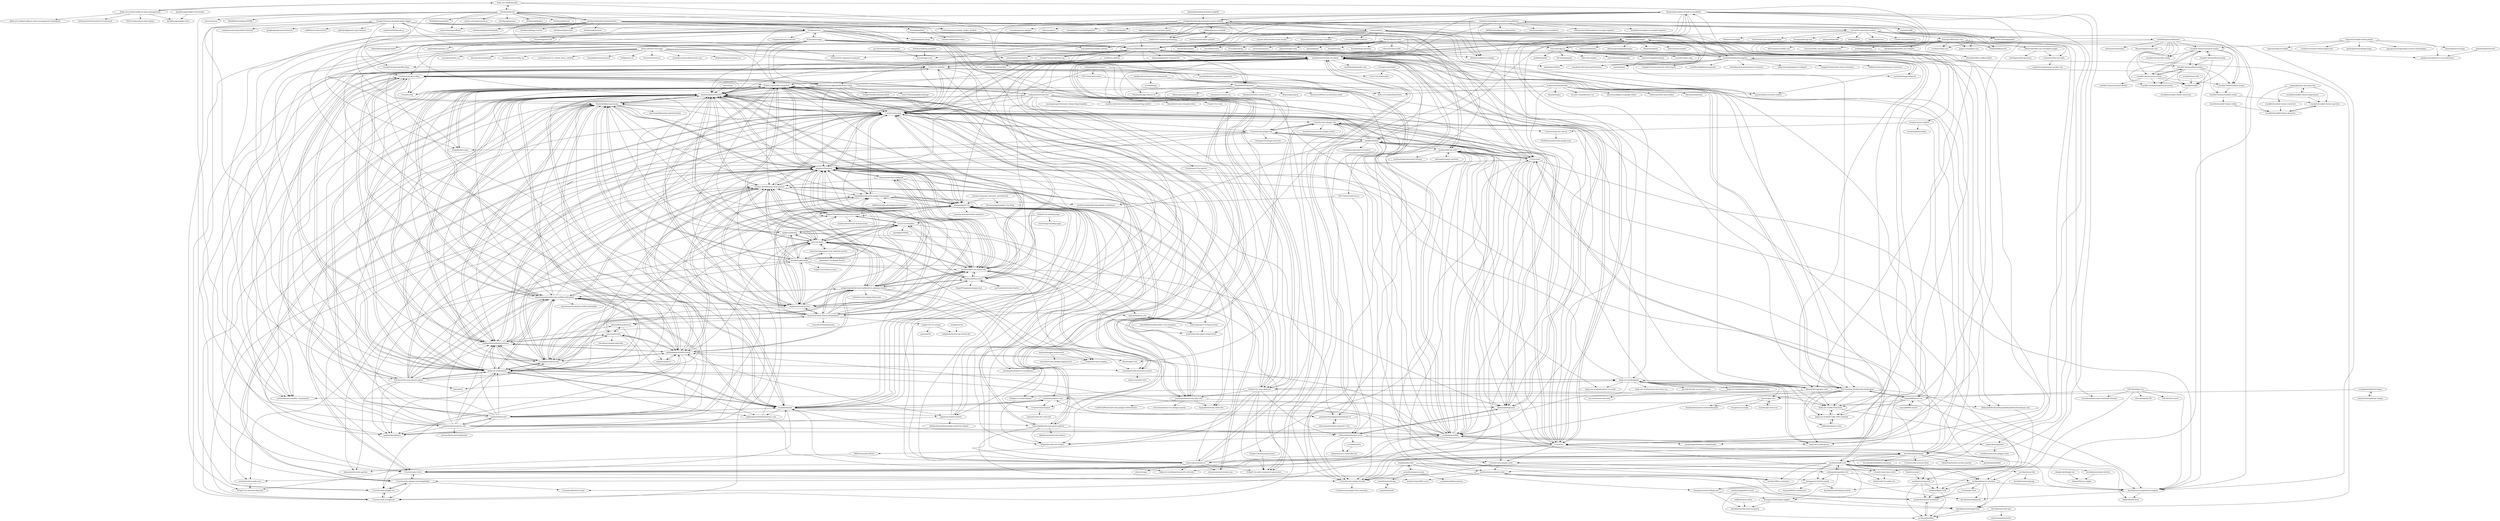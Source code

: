 digraph G {
"GoogleChromeLabs/dark-mode-toggle" -> "coliff/dark-mode-switch" ["e"=1]
"GoogleChromeLabs/dark-mode-toggle" -> "davatron5000/awesome-standalones"
"GoogleChromeLabs/dark-mode-toggle" -> "google/playground-elements" ["e"=1]
"GoogleChromeLabs/dark-mode-toggle" -> "5t3ph/smolcss"
"GoogleChromeLabs/dark-mode-toggle" -> "GoogleChromeLabs/file-drop" ["e"=1]
"GoogleChromeLabs/dark-mode-toggle" -> "github/clipboard-copy-element" ["e"=1]
"GoogleChromeLabs/dark-mode-toggle" -> "MadeByMike/supermaya"
"GoogleChromeLabs/dark-mode-toggle" -> "sandoche/Darkmode.js" ["e"=1]
"GoogleChromeLabs/dark-mode-toggle" -> "nolanlawson/emoji-picker-element" ["e"=1]
"GoogleChromeLabs/dark-mode-toggle" -> "5t3ph/11ty-membership-site"
"GoogleChromeLabs/dark-mode-toggle" -> "maxboeck/emergency-site"
"GoogleChromeLabs/dark-mode-toggle" -> "zachleat/seven-minute-tabs"
"GoogleChromeLabs/dark-mode-toggle" -> "11ty/11ty-website"
"GoogleChromeLabs/dark-mode-toggle" -> "web-padawan/vanilla-colorful" ["e"=1]
"GoogleChromeLabs/dark-mode-toggle" -> "runem/web-component-analyzer" ["e"=1]
"lonekorean/wordpress-export-to-markdown" -> "Swizec/wordpress-to-markdown"
"lonekorean/wordpress-export-to-markdown" -> "SchumacherFM/wordpress-to-hugo-exporter" ["e"=1]
"lonekorean/wordpress-export-to-markdown" -> "madrilene/eleventy-excellent"
"lonekorean/wordpress-export-to-markdown" -> "11ty/eleventy-base-blog"
"lonekorean/wordpress-export-to-markdown" -> "maxboeck/eleventastic"
"lonekorean/wordpress-export-to-markdown" -> "CloudCannon/pagefind" ["e"=1]
"lonekorean/wordpress-export-to-markdown" -> "tweetback/tweetback"
"lonekorean/wordpress-export-to-markdown" -> "benbalter/wordpress-to-jekyll-exporter" ["e"=1]
"lonekorean/wordpress-export-to-markdown" -> "rothsandro/eleventy-notes"
"lonekorean/wordpress-export-to-markdown" -> "11ty/eleventy-img"
"lonekorean/wordpress-export-to-markdown" -> "estruyf/vscode-front-matter"
"lonekorean/wordpress-export-to-markdown" -> "davatron5000/awesome-standalones"
"lonekorean/wordpress-export-to-markdown" -> "pfefferle/wordpress-webmention" ["e"=1]
"lonekorean/wordpress-export-to-markdown" -> "google/eleventy-high-performance-blog"
"lonekorean/wordpress-export-to-markdown" -> "Andy-set-studio/hylia"
"mfranzke/loading-attribute-polyfill" -> "GoogleChromeLabs/container-query-polyfill"
"11ty/eleventy-base-blog" -> "Andy-set-studio/hylia"
"11ty/eleventy-base-blog" -> "danurbanowicz/eleventy-netlify-boilerplate"
"11ty/eleventy-base-blog" -> "philhawksworth/eleventyone"
"11ty/eleventy-base-blog" -> "11ty/11ty-website"
"11ty/eleventy-base-blog" -> "11ty/eleventy-img"
"11ty/eleventy-base-blog" -> "josephdyer/skeleventy"
"11ty/eleventy-base-blog" -> "madrilene/eleventy-excellent"
"11ty/eleventy-base-blog" -> "google/eleventy-high-performance-blog"
"11ty/eleventy-base-blog" -> "maxboeck/mxb"
"11ty/eleventy-base-blog" -> "maxboeck/eleventastic"
"11ty/eleventy-base-blog" -> "11ty/eleventy" ["e"=1]
"11ty/eleventy-base-blog" -> "TryGhost/eleventy-starter-ghost"
"11ty/eleventy-base-blog" -> "daflh/vredeburg"
"11ty/eleventy-base-blog" -> "yinkakun/eleventy-duo"
"11ty/eleventy-base-blog" -> "5t3ph/11ty-netlify-jumpstart"
"TryGhost/eleventy-starter-ghost" -> "chrissy-dev/eleventy-web-starter"
"TryGhost/eleventy-starter-ghost" -> "philhawksworth/eleventyone"
"TryGhost/eleventy-starter-ghost" -> "nhoizey/pack11ty"
"TryGhost/eleventy-starter-ghost" -> "danurbanowicz/eleventy-netlify-boilerplate"
"TryGhost/eleventy-starter-ghost" -> "Andy-set-studio/hylia"
"TryGhost/eleventy-starter-ghost" -> "marcamos/jet"
"TryGhost/eleventy-starter-ghost" -> "maxboeck/eleventastic"
"TryGhost/eleventy-starter-ghost" -> "gregives/Twelvety"
"TryGhost/eleventy-starter-ghost" -> "broeker/spacebook"
"TryGhost/eleventy-starter-ghost" -> "binyamin/eleventy-garden" ["e"=1]
"TryGhost/eleventy-starter-ghost" -> "josephdyer/skeleventy"
"TryGhost/eleventy-starter-ghost" -> "11ty/eleventy-base-blog"
"TryGhost/eleventy-starter-ghost" -> "nhoizey/1y"
"TryGhost/eleventy-starter-ghost" -> "philhawksworth/eleventail"
"TryGhost/eleventy-starter-ghost" -> "hankchizljaw/hebra"
"CSS-Tricks/serverless" -> "CSS-Tricks/conferences"
"CSS-Tricks/serverless" -> "5t3ph/11ty-netlify-jumpstart"
"xdesro/personalsit.es" -> "tweetback/tweetback"
"xdesro/personalsit.es" -> "11ty/eleventy-img"
"xdesro/personalsit.es" -> "nhoizey/pack11ty"
"xdesro/personalsit.es" -> "zachleat/speedlify"
"xdesro/personalsit.es" -> "maxboeck/eleventastic"
"xdesro/personalsit.es" -> "madrilene/eleventy-excellent"
"xdesro/personalsit.es" -> "Andy-set-studio/personal-site-eleventy"
"xdesro/personalsit.es" -> "maxboeck/mxb"
"xdesro/personalsit.es" -> "nhoizey/nicolas-hoizey.com"
"xdesro/personalsit.es" -> "11ty/is-land"
"xdesro/personalsit.es" -> "5t3ph/11ty-netlify-jumpstart"
"xdesro/personalsit.es" -> "binyamin/eleventy-garden" ["e"=1]
"xdesro/personalsit.es" -> "xdesro/vogue"
"xdesro/personalsit.es" -> "5t3ph/11ty-web-component-generator"
"xdesro/personalsit.es" -> "gregives/Twelvety"
"vanillawc/.github" -> "vanillawc/wc-social-link"
"danurbanowicz/eleventy-netlify-boilerplate" -> "philhawksworth/eleventyone"
"danurbanowicz/eleventy-netlify-boilerplate" -> "chrissy-dev/eleventy-web-starter"
"danurbanowicz/eleventy-netlify-boilerplate" -> "maxboeck/eleventastic"
"danurbanowicz/eleventy-netlify-boilerplate" -> "5t3ph/11ty-netlify-jumpstart"
"danurbanowicz/eleventy-netlify-boilerplate" -> "philhawksworth/eleventail"
"danurbanowicz/eleventy-netlify-boilerplate" -> "Andy-set-studio/hylia"
"danurbanowicz/eleventy-netlify-boilerplate" -> "11ty/eleventy-base-blog"
"danurbanowicz/eleventy-netlify-boilerplate" -> "josephdyer/skeleventy"
"danurbanowicz/eleventy-netlify-boilerplate" -> "surjithctly/neat-starter"
"danurbanowicz/eleventy-netlify-boilerplate" -> "gregives/Twelvety"
"danurbanowicz/eleventy-netlify-boilerplate" -> "danurbanowicz/jekyll-netlify-boilerplate"
"danurbanowicz/eleventy-netlify-boilerplate" -> "maxboeck/mxb"
"danurbanowicz/eleventy-netlify-boilerplate" -> "gregwolanski/eleventy-tailwindcss-alpinejs-starter"
"danurbanowicz/eleventy-netlify-boilerplate" -> "MadeByMike/supermaya"
"danurbanowicz/eleventy-netlify-boilerplate" -> "TryGhost/eleventy-starter-ghost"
"cferdinandi/reef" -> "cferdinandi/build-tool-boilerplate"
"cferdinandi/reef" -> "Andy-set-studio/beedle"
"cferdinandi/reef" -> "WebReflection/uhtml" ["e"=1]
"cferdinandi/reef" -> "justin-schroeder/arrow-js" ["e"=1]
"cferdinandi/reef" -> "cferdinandi/atomic" ["e"=1]
"cferdinandi/reef" -> "cferdinandi/kraken" ["e"=1]
"cferdinandi/reef" -> "cferdinandi/reef-js"
"cferdinandi/reef" -> "davatron5000/awesome-standalones"
"cferdinandi/reef" -> "scottaohara/accessible_modal_window" ["e"=1]
"cferdinandi/reef" -> "toomuchdesign/offside" ["e"=1]
"cferdinandi/reef" -> "cferdinandi/gulp-boilerplate" ["e"=1]
"cferdinandi/reef" -> "luwes/sinuous" ["e"=1]
"cferdinandi/reef" -> "scottaohara/accessible_components" ["e"=1]
"cferdinandi/reef" -> "WebReflection/hyperHTML" ["e"=1]
"cferdinandi/reef" -> "Andy-set-studio/hylia"
"11ty/eleventy-plugin-syntaxhighlight" -> "11ty/eleventy-plugin-rss"
"11ty/eleventy-plugin-syntaxhighlight" -> "11ty/eleventy-fetch"
"11ty/eleventy-plugin-syntaxhighlight" -> "11ty/eleventy-navigation"
"11ty/eleventy-plugin-syntaxhighlight" -> "11ty/api-indieweb-avatar"
"11ty/eleventy-plugin-syntaxhighlight" -> "11ty/eleventy-img"
"chrissy-dev/eleventy-web-starter" -> "ixartz/Eleventy-Starter-Boilerplate"
"chrissy-dev/eleventy-web-starter" -> "stefanfrede/11st-starter-kit"
"chrissy-dev/eleventy-web-starter" -> "gregives/Twelvety"
"chrissy-dev/eleventy-web-starter" -> "maxboeck/eleventastic"
"chrissy-dev/eleventy-web-starter" -> "marcamos/jet"
"chrissy-dev/eleventy-web-starter" -> "gregwolanski/eleventy-tailwindcss-alpinejs-starter"
"chrissy-dev/eleventy-web-starter" -> "josephdyer/skeleventy"
"chrissy-dev/eleventy-web-starter" -> "nhoizey/pack11ty"
"chrissy-dev/eleventy-web-starter" -> "eastslopestudio/eleventy-starter"
"chrissy-dev/eleventy-web-starter" -> "surjithctly/neat-starter"
"chrissy-dev/eleventy-web-starter" -> "mattwaler/tea-stack"
"chrissy-dev/eleventy-web-starter" -> "liamfiddler/eleventy-plugin-lazyimages"
"chrissy-dev/eleventy-web-starter" -> "danurbanowicz/eleventy-netlify-boilerplate"
"chrissy-dev/eleventy-web-starter" -> "11ty/eleventy-img"
"chrissy-dev/eleventy-web-starter" -> "philhawksworth/eleventail"
"GoogleChromeLabs/two-up" -> "davatron5000/awesome-standalones"
"GoogleChromeLabs/two-up" -> "GoogleChromeLabs/file-drop" ["e"=1]
"11ty/11ty-website" -> "11ty/eleventy-img"
"11ty/11ty-website" -> "11ty/eleventy-plugin-syntaxhighlight"
"11ty/11ty-website" -> "11ty/eleventy-base-blog"
"11ty/11ty-website" -> "madrilene/eleventy-excellent"
"11ty/11ty-website" -> "11ty/eleventy-fetch"
"11ty/11ty-website" -> "maxboeck/eleventastic"
"11ty/11ty-website" -> "zachleat/speedlify"
"11ty/11ty-website" -> "11ty/eleventy-plugin-webc"
"11ty/11ty-website" -> "Andy-set-studio/hylia"
"11ty/11ty-website" -> "11ty/11ty-community"
"11ty/11ty-website" -> "11ty/eleventy-import"
"11ty/11ty-website" -> "zachleat/zachleat.com"
"11ty/11ty-website" -> "11ty/eleventy-navigation"
"11ty/11ty-website" -> "11ty/eleventy-plugin-rss"
"11ty/11ty-website" -> "AleksandrHovhannisyan/aleksandrhovhannisyan.com"
"danfascia/tai11s" -> "philhawksworth/eleventail"
"trys/sergey" -> "maxboeck/eleventastic"
"mckeever02/mailtolink" -> "maxboeck/eleventastic"
"mckeever02/mailtolink" -> "alyssaxuu/figma-to-google-slides" ["e"=1]
"mckeever02/mailtolink" -> "edelstone/tints-and-shades" ["e"=1]
"mckeever02/mailtolink" -> "zachleat/speedlify"
"mckeever02/mailtolink" -> "rikschennink/shiny" ["e"=1]
"mckeever02/mailtolink" -> "Andy-set-studio/boilerform" ["e"=1]
"mckeever02/mailtolink" -> "hihayk/shaper" ["e"=1]
"mckeever02/mailtolink" -> "nicolas-cusan/destyle.css" ["e"=1]
"cbracco/html5-test-page" -> "dohliam/dropin-minimal-css" ["e"=1]
"cbracco/html5-test-page" -> "csstools/sanitize.css" ["e"=1]
"cbracco/html5-test-page" -> "hteumeuleu/caniemail" ["e"=1]
"cbracco/html5-test-page" -> "bradleytaunt/vanilla-css" ["e"=1]
"cbracco/html5-test-page" -> "dbox/html5-kitchen-sink"
"cbracco/html5-test-page" -> "zachleat/speedlify"
"cbracco/html5-test-page" -> "jensimmons/cssremedy" ["e"=1]
"cbracco/html5-test-page" -> "scottaohara/a11y_styled_form_controls" ["e"=1]
"cbracco/html5-test-page" -> "Andy-set-studio/boilerform" ["e"=1]
"cbracco/html5-test-page" -> "tiaanduplessis/nanoreset"
"cbracco/html5-test-page" -> "h5bp/main.css" ["e"=1]
"cbracco/html5-test-page" -> "turretcss/turretcss" ["e"=1]
"cbracco/html5-test-page" -> "modularscale/modularscale-sass" ["e"=1]
"cbracco/html5-test-page" -> "madrilene/eleventy-excellent"
"cbracco/html5-test-page" -> "scottaohara/accessible_components" ["e"=1]
"planetoftheweb/seven" -> "ianrose/deventy"
"planetoftheweb/seven" -> "philhawksworth/hawksworx.com"
"josephdyer/skeleventy" -> "chrissy-dev/eleventy-web-starter"
"josephdyer/skeleventy" -> "philhawksworth/eleventyone"
"josephdyer/skeleventy" -> "ixartz/Eleventy-Starter-Boilerplate"
"josephdyer/skeleventy" -> "gregwolanski/eleventy-tailwindcss-alpinejs-starter"
"josephdyer/skeleventy" -> "MaybeThisIsRu/smix-eleventy-starter"
"josephdyer/skeleventy" -> "philhawksworth/eleventail"
"josephdyer/skeleventy" -> "maxboeck/eleventastic"
"josephdyer/skeleventy" -> "ianrose/deventy"
"josephdyer/skeleventy" -> "danurbanowicz/eleventy-netlify-boilerplate"
"josephdyer/skeleventy" -> "stefanfrede/11st-starter-kit"
"josephdyer/skeleventy" -> "gregives/Twelvety"
"josephdyer/skeleventy" -> "MadeByMike/supermaya"
"josephdyer/skeleventy" -> "eastslopestudio/eleventy-starter"
"josephdyer/skeleventy" -> "Andy-set-studio/hylia"
"josephdyer/skeleventy" -> "liamfiddler/eleventy-plugin-lazyimages"
"Andy-set-studio/hylia" -> "philhawksworth/eleventyone"
"Andy-set-studio/hylia" -> "maxboeck/eleventastic"
"Andy-set-studio/hylia" -> "danurbanowicz/eleventy-netlify-boilerplate"
"Andy-set-studio/hylia" -> "11ty/eleventy-base-blog"
"Andy-set-studio/hylia" -> "MadeByMike/supermaya"
"Andy-set-studio/hylia" -> "hankchizljaw/hebra"
"Andy-set-studio/hylia" -> "Andy-set-studio/gorko"
"Andy-set-studio/hylia" -> "maxboeck/mxb"
"Andy-set-studio/hylia" -> "josephdyer/skeleventy"
"Andy-set-studio/hylia" -> "gregives/Twelvety"
"Andy-set-studio/hylia" -> "TryGhost/eleventy-starter-ghost"
"Andy-set-studio/hylia" -> "11ty/eleventy-img"
"Andy-set-studio/hylia" -> "nhoizey/pack11ty"
"Andy-set-studio/hylia" -> "5t3ph/11ty-netlify-jumpstart"
"Andy-set-studio/hylia" -> "11ty/11ty-website"
"Andy-set-studio/vanilla-js-state-management" -> "Andy-set-studio/beedle"
"Andy-set-studio/vanilla-js-state-management" -> "Andy-set-studio/vanilla-js-state-management-boilerplate"
"Andy-set-studio/vanilla-js-state-management" -> "InSeong-So/Frontend-No-Framework" ["e"=1]
"Andy-set-studio/vanilla-js-state-management" -> "JunilHwang/simple-store"
"Andy-set-studio/vanilla-js-state-management" -> "FEDevelopers/tech.description" ["e"=1]
"stephband/scribe" -> "soundio/sequence-json"
"stephband/scribe" -> "hexagoncircle/scrollspy-nav"
"stephband/scribe" -> "stefanjudis/sparkly-text"
"stephband/scribe" -> "11ty/eleventy-plugin-bundle"
"stephband/scribe" -> "hexagoncircle/click-spark"
"eeeps/eleventy-respimg" -> "jamshop/wordpress-to-markdown"
"snipcart/stackbit-theme-planty" -> "snipcart/snipcart-jekyll"
"snipcart/stackbit-theme-planty" -> "vvalchev/creative-theme-jekyll-new"
"snipcart/stackbit-theme-planty" -> "gethugothemes/hargo-hugo" ["e"=1]
"snipcart/stackbit-theme-planty" -> "stackbit-themes/azimuth-nextjs"
"snipcart/stackbit-theme-planty" -> "app-generator/gatsbyjs-starter-tailwindplay" ["e"=1]
"snipcart/stackbit-theme-planty" -> "spektrummedia/nuxt-vue-multiselect"
"snipcart/stackbit-theme-planty" -> "themefisher/vex-hugo" ["e"=1]
"paulrobertlloyd/paulrobertlloyd-v4" -> "alexcarpenter/alexcarpenter-11ty"
"philipwalton/responsive-components" -> "stowball/eqio" ["e"=1]
"philipwalton/responsive-components" -> "Heydon/watched-box"
"AleksandrHovhannisyan/aleksandrhovhannisyan.com" -> "zachleat/hypercard"
"stackbit-themes/fjord-nextjs" -> "stackbit-themes/vanilla-nextjs"
"stackbit-themes/fjord-nextjs" -> "stackbit/unibit"
"stackbit-themes/fjord-nextjs" -> "stackbit-themes/libris-nextjs"
"stackbit-themes/fjord-nextjs" -> "stackbit-themes/ampersand-nextjs"
"stackbit-themes/fjord-nextjs" -> "stackbit-themes/exto-nextjs"
"Andy-set-studio/beedle" -> "Andy-set-studio/vanilla-js-state-management"
"Andy-set-studio/beedle" -> "cferdinandi/reef"
"Andy-set-studio/beedle" -> "Heydon/watched-box"
"Andy-set-studio/beedle" -> "Andy-set-studio/goron"
"philhawksworth/eleventyone" -> "philhawksworth/eleventail"
"philhawksworth/eleventyone" -> "danurbanowicz/eleventy-netlify-boilerplate"
"philhawksworth/eleventyone" -> "Andy-set-studio/hylia"
"philhawksworth/eleventyone" -> "maxboeck/eleventastic"
"philhawksworth/eleventyone" -> "josephdyer/skeleventy"
"philhawksworth/eleventyone" -> "ianrose/deventy"
"philhawksworth/eleventyone" -> "gregives/Twelvety"
"philhawksworth/eleventyone" -> "11ty/eleventy-img"
"philhawksworth/eleventyone" -> "MadeByMike/supermaya"
"philhawksworth/eleventyone" -> "11ty/eleventy-base-blog"
"philhawksworth/eleventyone" -> "philhawksworth/hawksworx.com"
"philhawksworth/eleventyone" -> "planetoftheweb/seven"
"philhawksworth/eleventyone" -> "maxboeck/mxb"
"philhawksworth/eleventyone" -> "5t3ph/11ty-netlify-jumpstart"
"philhawksworth/eleventyone" -> "chrissy-dev/eleventy-web-starter"
"ianrose/deventy" -> "danfascia/tai11s"
"ianrose/deventy" -> "planetoftheweb/seven"
"ianrose/deventy" -> "philhawksworth/eleventail"
"ianrose/deventy" -> "philhawksworth/eleventyone"
"ianrose/deventy" -> "maxboeck/eleventastic"
"ianrose/deventy" -> "chrisdmacrae/parceleventy"
"ianrose/deventy" -> "josephdyer/skeleventy"
"ianrose/deventy" -> "nhoizey/1y"
"maxboeck/mxb" -> "maxboeck/eleventastic"
"maxboeck/mxb" -> "paulrobertlloyd/paulrobertlloyd-v4"
"maxboeck/mxb" -> "maxboeck/resume"
"maxboeck/mxb" -> "MaybeThisIsRu/smix-eleventy-starter"
"maxboeck/mxb" -> "11ty/eleventy-img"
"maxboeck/mxb" -> "nhoizey/pack11ty"
"maxboeck/mxb" -> "zachleat/zachleat.com"
"maxboeck/mxb" -> "equinusocio/xity-starter"
"maxboeck/mxb" -> "MadeByMike/supermaya"
"maxboeck/mxb" -> "philhawksworth/eleventyone"
"maxboeck/mxb" -> "11ty/eleventy-fetch"
"maxboeck/mxb" -> "gregives/Twelvety"
"maxboeck/mxb" -> "Andy-set-studio/hylia"
"maxboeck/mxb" -> "danurbanowicz/eleventy-netlify-boilerplate"
"maxboeck/mxb" -> "philhawksworth/hawksworx.com"
"liamfiddler/eleventy-plugin-lazyimages" -> "juanfernandes/eleventy-plugin-cloudinary"
"liamfiddler/eleventy-plugin-lazyimages" -> "nhoizey/pack11ty"
"liamfiddler/eleventy-plugin-lazyimages" -> "eeeps/eleventy-respimg"
"liamfiddler/eleventy-plugin-lazyimages" -> "philhawksworth/eleventail"
"liamfiddler/eleventy-plugin-lazyimages" -> "11ty/eleventy-img"
"liamfiddler/eleventy-plugin-lazyimages" -> "gregives/Twelvety"
"liamfiddler/eleventy-plugin-lazyimages" -> "11ty/eleventy-navigation"
"liamfiddler/eleventy-plugin-lazyimages" -> "robb0wen/eleventy-plugin-local-images"
"stackbit-themes/azimuth-nextjs" -> "stackbit-themes/exto-nextjs"
"stackbit-themes/azimuth-nextjs" -> "stackbit-themes/libris-nextjs"
"stackbit-themes/azimuth-nextjs" -> "stackbit-themes/fresh-nextjs"
"stackbit-themes/azimuth-nextjs" -> "stackbit-themes/fjord-nextjs"
"stackbit-themes/azimuth-nextjs" -> "stackbit/unibit"
"stackbit-themes/azimuth-nextjs" -> "stackbit-themes/diy-nextjs"
"stackbit-themes/azimuth-nextjs" -> "stackbit-themes/ampersand-nextjs"
"stephband/midi" -> "soundio/soundstage"
"d4rekanguok/netlify-cms-widgets" -> "Kinark/netlify-config-builder"
"stackbit-themes/fresh-nextjs" -> "stackbit-themes/azimuth-nextjs"
"stackbit-themes/fresh-nextjs" -> "stackbit-themes/fjord-nextjs"
"stackbit-themes/fresh-nextjs" -> "stackbit/unibit"
"MadeByMike/supermaya" -> "maxboeck/eleventastic"
"MadeByMike/supermaya" -> "keystonejs/keystone-jamstack-plus"
"MadeByMike/supermaya" -> "gregives/Twelvety"
"MadeByMike/supermaya" -> "philhawksworth/eleventail"
"MadeByMike/supermaya" -> "liamfiddler/eleventy-plugin-lazyimages"
"MadeByMike/supermaya" -> "11ty/eleventy-img"
"MadeByMike/supermaya" -> "11ty/eleventy-navigation"
"MadeByMike/supermaya" -> "philhawksworth/eleventyone"
"MadeByMike/supermaya" -> "Andy-set-studio/hylia"
"MadeByMike/supermaya" -> "nhoizey/pack11ty"
"MadeByMike/supermaya" -> "equinusocio/xity-starter"
"MadeByMike/supermaya" -> "maxboeck/mxb"
"MadeByMike/supermaya" -> "MaybeThisIsRu/smix-eleventy-starter"
"MadeByMike/supermaya" -> "hankchizljaw/hebra"
"MadeByMike/supermaya" -> "broeker/spacebook"
"gabrielrobert/xavtool" -> "spektrummedia/nuxt-vue-multiselect"
"CSS-Tricks/conferences" -> "juanfernandes/eleventy-plugin-cloudinary"
"CSS-Tricks/conferences" -> "paulrobertlloyd/paulrobertlloyd-v4"
"11ty/eleventy-plugin-rss" -> "11ty/eleventy-plugin-syntaxhighlight"
"11ty/eleventy-plugin-rss" -> "11ty/eleventy-navigation"
"stackbit-themes/libris-nextjs" -> "stackbit-themes/vanilla-nextjs"
"stackbit/stackbit-theme-hyperspace" -> "stackbit/stackbit-theme-spectral"
"stackbit/stackbit-theme-hyperspace" -> "tunguskha/my-awesome-list"
"stackbit/unibit" -> "stackbit/stackbit-theme-universal"
"stackbit-themes/vanilla-nextjs" -> "stackbit/stackbit-theme-spectral"
"stackbit-themes/vanilla-nextjs" -> "stackbit/stackbit-theme-reflex"
"stackbit-themes/exto-nextjs" -> "stackbit-themes/ampersand-nextjs"
"stackbit-themes/exto-nextjs" -> "stackbit-themes/libris-nextjs"
"stackbit-themes/exto-nextjs" -> "stackbit-themes/azimuth-nextjs"
"stackbit-themes/exto-nextjs" -> "stackbit-themes/fjord-nextjs"
"stackbit-themes/exto-nextjs" -> "stackbit-themes/starter-nextjs"
"stackbit-themes/exto-nextjs" -> "stackbit/unibit"
"stackbit/stackbit-theme-phantom" -> "stackbit/stackbit-theme-spectral"
"stackbit/stackbit-theme-reflex" -> "stackbit/stackbit-theme-phantom"
"stackbit/stackbit-theme-spectral" -> "stackbit/stackbit-theme-phantom"
"stackbit/stackbit-theme-construct" -> "stackbit/stackbit-theme-phantom"
"Andy-set-studio/goron" -> "Andy-set-studio/gorko"
"Andy-set-studio/gorko" -> "Andy-set-studio/goron"
"Andy-set-studio/gorko" -> "Set-Creative-Studio/cube-boilerplate"
"Andy-set-studio/gorko" -> "dbox/html5-kitchen-sink"
"Andy-set-studio/gorko" -> "Andy-set-studio/hylia"
"Andy-set-studio/gorko" -> "piccalil-li/cube-css-issue-tracker"
"Andy-set-studio/gorko" -> "madrilene/eleventy-excellent"
"Andy-set-studio/gorko" -> "Andy-set-studio/CUBE-with-tailwind"
"Andy-set-studio/gorko" -> "Andy-set-studio/11ty-base"
"Andy-set-studio/gorko" -> "5t3ph/11ty-sass-skeleton"
"Andy-set-studio/gorko" -> "gregives/Twelvety"
"Andy-set-studio/gorko" -> "Andy-set-studio/some-nice-basic-css"
"Andy-set-studio/gorko" -> "hankchizljaw/hebra"
"Andy-set-studio/gorko" -> "trys/utopia-core"
"Andy-set-studio/gorko" -> "Andy-set-studio/modern-css-reset" ["e"=1]
"Andy-set-studio/gorko" -> "Andy-set-studio/learneleventyfromscratch.com"
"5t3ph/stylestage" -> "5t3ph/smolcss"
"5t3ph/stylestage" -> "5t3ph/11ty-netlify-jumpstart"
"5t3ph/stylestage" -> "Andy-set-studio/modern-css-reset" ["e"=1]
"5t3ph/stylestage" -> "Andy-set-studio/hylia"
"5t3ph/stylestage" -> "xdesro/personalsit.es"
"5t3ph/stylestage" -> "argyleink/transition.css" ["e"=1]
"5t3ph/stylestage" -> "5t3ph/htmlrecipes"
"5t3ph/stylestage" -> "5t3ph/11ty-sass-skeleton"
"5t3ph/stylestage" -> "11ty/eleventy" ["e"=1]
"5t3ph/stylestage" -> "davatron5000/awesome-standalones"
"5t3ph/stylestage" -> "google/eleventy-high-performance-blog"
"5t3ph/stylestage" -> "madrilene/eleventy-excellent"
"5t3ph/stylestage" -> "maxboeck/eleventastic"
"5t3ph/stylestage" -> "11ty/eleventy-base-blog"
"5t3ph/stylestage" -> "zachleat/speedlify"
"davatron5000/awesome-standalones" -> "thepassle/generic-components" ["e"=1]
"davatron5000/awesome-standalones" -> "scottaohara/accessible_components" ["e"=1]
"davatron5000/awesome-standalones" -> "11ty/webc"
"davatron5000/awesome-standalones" -> "11ty/is-land"
"davatron5000/awesome-standalones" -> "madrilene/eleventy-excellent"
"davatron5000/awesome-standalones" -> "maxboeck/eleventastic"
"davatron5000/awesome-standalones" -> "zachleat/details-utils"
"davatron5000/awesome-standalones" -> "GoogleChromeLabs/two-up"
"davatron5000/awesome-standalones" -> "KittyGiraudel/a11y-dialog" ["e"=1]
"davatron5000/awesome-standalones" -> "Andy-set-studio/hylia"
"davatron5000/awesome-standalones" -> "vanillawc/.github"
"davatron5000/awesome-standalones" -> "jensimmons/cssremedy" ["e"=1]
"davatron5000/awesome-standalones" -> "daviddarnes/component-template"
"davatron5000/awesome-standalones" -> "runem/web-component-analyzer" ["e"=1]
"davatron5000/awesome-standalones" -> "Heydon/watched-box"
"mattwaler/eleventy-starter" -> "mattwaler/tea-stack"
"eastslopestudio/eleventy-starter" -> "chrissy-dev/eleventy-web-starter"
"eastslopestudio/eleventy-starter" -> "orbit-love/orbit-web"
"estruyf/vscode-front-matter" -> "sveltia/sveltia-cms" ["e"=1]
"estruyf/vscode-front-matter" -> "CloudCannon/pagefind" ["e"=1]
"estruyf/vscode-front-matter" -> "pages-cms/pages-cms" ["e"=1]
"estruyf/vscode-front-matter" -> "tinacms/tinacms" ["e"=1]
"estruyf/vscode-front-matter" -> "CloudCannon/bookshop" ["e"=1]
"estruyf/vscode-front-matter" -> "stackbit/jamstackthemes"
"estruyf/vscode-front-matter" -> "Thinkmill/keystatic" ["e"=1]
"estruyf/vscode-front-matter" -> "madrilene/eleventy-excellent"
"estruyf/vscode-front-matter" -> "withastro/starlight" ["e"=1]
"estruyf/vscode-front-matter" -> "StaticJsCMS/static-cms"
"estruyf/vscode-front-matter" -> "theNewDynamic/awesome-hugo" ["e"=1]
"estruyf/vscode-front-matter" -> "decaporg/decap-cms" ["e"=1]
"estruyf/vscode-front-matter" -> "palacms/PalaCMS" ["e"=1]
"estruyf/vscode-front-matter" -> "fulldotdev/ui" ["e"=1]
"estruyf/vscode-front-matter" -> "lonekorean/wordpress-export-to-markdown"
"google/eleventy-high-performance-blog" -> "11ty/eleventy-base-blog"
"google/eleventy-high-performance-blog" -> "11ty/eleventy" ["e"=1]
"google/eleventy-high-performance-blog" -> "Andy-set-studio/hylia"
"google/eleventy-high-performance-blog" -> "maxboeck/eleventastic"
"google/eleventy-high-performance-blog" -> "gregives/Twelvety"
"google/eleventy-high-performance-blog" -> "11ty/eleventy-img"
"google/eleventy-high-performance-blog" -> "maxboeck/mxb"
"google/eleventy-high-performance-blog" -> "snori74/linuxupskillchallenge" ["e"=1]
"google/eleventy-high-performance-blog" -> "zachleat/speedlify"
"google/eleventy-high-performance-blog" -> "philhawksworth/eleventyone"
"google/eleventy-high-performance-blog" -> "madrilene/eleventy-excellent"
"google/eleventy-high-performance-blog" -> "danurbanowicz/eleventy-netlify-boilerplate"
"google/eleventy-high-performance-blog" -> "paulirish/lite-youtube-embed" ["e"=1]
"google/eleventy-high-performance-blog" -> "MadeByMike/supermaya"
"google/eleventy-high-performance-blog" -> "GoogleChromeLabs/quicklink" ["e"=1]
"maxboeck/eleventastic" -> "gregives/Twelvety"
"maxboeck/eleventastic" -> "maxboeck/mxb"
"maxboeck/eleventastic" -> "MadeByMike/supermaya"
"maxboeck/eleventastic" -> "11ty/eleventy-img"
"maxboeck/eleventastic" -> "chrissy-dev/eleventy-web-starter"
"maxboeck/eleventastic" -> "nhoizey/pack11ty"
"maxboeck/eleventastic" -> "philhawksworth/eleventyone"
"maxboeck/eleventastic" -> "5t3ph/11ty-netlify-jumpstart"
"maxboeck/eleventastic" -> "maxboeck/resume"
"maxboeck/eleventastic" -> "Andy-set-studio/hylia"
"maxboeck/eleventastic" -> "stefanfrede/11st-starter-kit"
"maxboeck/eleventastic" -> "danurbanowicz/eleventy-netlify-boilerplate"
"maxboeck/eleventastic" -> "marcamos/jet"
"maxboeck/eleventastic" -> "ianrose/deventy"
"maxboeck/eleventastic" -> "MaybeThisIsRu/smix-eleventy-starter"
"maxboeck/resume" -> "maxboeck/eleventastic"
"maxboeck/resume" -> "maxboeck/mxb"
"maxboeck/resume" -> "maxboeck/emergency-site"
"maxboeck/resume" -> "11ty/eleventy-img"
"maxboeck/resume" -> "madrilene/eleventy-excellent"
"maxboeck/resume" -> "5t3ph/11ty-netlify-jumpstart"
"maxboeck/resume" -> "philhawksworth/eleventyone"
"maxboeck/resume" -> "tannerdolby/eleventy-photo-gallery"
"maxboeck/resume" -> "philhawksworth/eleventail"
"maxboeck/resume" -> "MadeByMike/supermaya"
"maxboeck/resume" -> "nhoizey/pack11ty"
"maxboeck/resume" -> "hankchizljaw/hebra"
"maxboeck/resume" -> "Andy-set-studio/hylia"
"maxboeck/resume" -> "zachleat/zachleat.com"
"cferdinandi/build-tool-boilerplate" -> "cferdinandi/gulp-boilerplate" ["e"=1]
"cferdinandi/build-tool-boilerplate" -> "cferdinandi/reef"
"cferdinandi/build-tool-boilerplate" -> "5t3ph/11ty-sass-skeleton"
"cferdinandi/build-tool-boilerplate" -> "rossrobino/drab"
"cferdinandi/build-tool-boilerplate" -> "toomuchdesign/offside" ["e"=1]
"cferdinandi/build-tool-boilerplate" -> "Set-Creative-Studio/cube-boilerplate"
"cferdinandi/build-tool-boilerplate" -> "5t3ph/11ty-netlify-jumpstart"
"cferdinandi/build-tool-boilerplate" -> "cferdinandi/hugo-starter"
"cferdinandi/build-tool-boilerplate" -> "daviddarnes/component-template"
"cferdinandi/build-tool-boilerplate" -> "scottaohara/accessible_modal_window" ["e"=1]
"cferdinandi/build-tool-boilerplate" -> "scottaohara/accessible_components" ["e"=1]
"cferdinandi/build-tool-boilerplate" -> "davatron5000/awesome-standalones"
"cferdinandi/build-tool-boilerplate" -> "cferdinandi/gumshoe" ["e"=1]
"cferdinandi/build-tool-boilerplate" -> "5t3ph/smolcss"
"cferdinandi/build-tool-boilerplate" -> "cferdinandi/bouncer" ["e"=1]
"zachleat/speedlify" -> "11ty/eleventy-img"
"zachleat/speedlify" -> "11ty/11ty-website"
"zachleat/speedlify" -> "zachleat/performance-leaderboard"
"zachleat/speedlify" -> "zachleat/zachleat.com"
"zachleat/speedlify" -> "maxboeck/mxb"
"zachleat/speedlify" -> "philhawksworth/eleventail"
"zachleat/speedlify" -> "gregives/Twelvety"
"zachleat/speedlify" -> "philhawksworth/eleventyone"
"zachleat/speedlify" -> "maxboeck/eleventastic"
"zachleat/speedlify" -> "5t3ph/11ty-netlify-jumpstart"
"zachleat/speedlify" -> "Andy-set-studio/goron"
"zachleat/speedlify" -> "zachleat/details-utils"
"zachleat/speedlify" -> "11ty/webc"
"zachleat/speedlify" -> "Andy-set-studio/hylia"
"zachleat/speedlify" -> "11ty/eleventy-fetch"
"stackbit/jamstackthemes" -> "stackbit-themes/azimuth-nextjs"
"stackbit/jamstackthemes" -> "statichunt/statichunt" ["e"=1]
"stackbit/jamstackthemes" -> "stackbit/unibit"
"stackbit/jamstackthemes" -> "RoneoOrg/jamstack.club"
"stackbit/jamstackthemes" -> "stackbit-themes/libris-nextjs"
"stackbit/jamstackthemes" -> "stackbit-themes/fjord-nextjs"
"stackbit/jamstackthemes" -> "stackbit-themes/exto-nextjs"
"stackbit/jamstackthemes" -> "TryGhost/eleventy-starter-ghost"
"stackbit/jamstackthemes" -> "stackbit-themes/diy-nextjs"
"stefanjudis/tiny-helpers" -> "11ty/eleventy-img"
"stefanjudis/tiny-helpers" -> "xdesro/personalsit.es"
"stefanjudis/tiny-helpers" -> "nachtfunke/basic-pattern-repository"
"stefanjudis/tiny-helpers" -> "nucliweb/image-element"
"stefanjudis/tiny-helpers" -> "CSS-Tricks/serverless"
"clenemt/eleventy-webpack" -> "gregives/Twelvety"
"clenemt/eleventy-webpack" -> "ixartz/Eleventy-Starter-Boilerplate"
"clenemt/eleventy-webpack" -> "chrissy-dev/eleventy-web-starter"
"clenemt/eleventy-webpack" -> "nhoizey/pack11ty"
"clenemt/eleventy-webpack" -> "fpapado/eleventy-with-vite"
"clenemt/eleventy-webpack" -> "stefanfrede/11st-starter-kit"
"gregwolanski/eleventy-tailwindcss-alpinejs-starter" -> "marcamos/jet"
"gregwolanski/eleventy-tailwindcss-alpinejs-starter" -> "stefanfrede/11st-starter-kit"
"gregwolanski/eleventy-tailwindcss-alpinejs-starter" -> "chrissy-dev/eleventy-web-starter"
"gregwolanski/eleventy-tailwindcss-alpinejs-starter" -> "mattwaler/tea-stack"
"gregwolanski/eleventy-tailwindcss-alpinejs-starter" -> "surjithctly/neat-starter"
"gregwolanski/eleventy-tailwindcss-alpinejs-starter" -> "gregives/Twelvety"
"gregwolanski/eleventy-tailwindcss-alpinejs-starter" -> "josephdyer/skeleventy"
"gregwolanski/eleventy-tailwindcss-alpinejs-starter" -> "philhawksworth/eleventail"
"gregwolanski/eleventy-tailwindcss-alpinejs-starter" -> "eastslopestudio/eleventy-starter"
"gregwolanski/eleventy-tailwindcss-alpinejs-starter" -> "eeeps/eleventy-respimg"
"gregwolanski/eleventy-tailwindcss-alpinejs-starter" -> "brob/eleventy-plugin-blog-tools"
"gregwolanski/eleventy-tailwindcss-alpinejs-starter" -> "liamfiddler/eleventy-plugin-lazyimages"
"gregwolanski/eleventy-tailwindcss-alpinejs-starter" -> "danurbanowicz/eleventy-netlify-boilerplate"
"gregwolanski/eleventy-tailwindcss-alpinejs-starter" -> "jamshop/wordpress-to-markdown"
"gregwolanski/eleventy-tailwindcss-alpinejs-starter" -> "maxboeck/eleventastic"
"Heydon/watched-box" -> "filamentgroup/cq"
"Heydon/watched-box" -> "davatron5000/a11y-nutrition-cards"
"Heydon/watched-box" -> "Heydon/ga11ery"
"Heydon/watched-box" -> "filamentgroup/resizeasaurus"
"Heydon/watched-box" -> "Andy-set-studio/goron"
"Heydon/watched-box" -> "matuzo/a11y-tests.css" ["e"=1]
"Heydon/watched-box" -> "Heydon/design-tokens-cli"
"Heydon/watched-box" -> "Andy-set-studio/boilerform" ["e"=1]
"Heydon/watched-box" -> "Heydon/inclusive-menu-button" ["e"=1]
"Heydon/watched-box" -> "11ty/eleventy-plugin-vue"
"nhoizey/images-responsiver" -> "eeeps/eleventy-respimg"
"nhoizey/images-responsiver" -> "saneef/eleventy-plugin-img2picture"
"tannerdolby/eleventy-photo-gallery" -> "nhoizey/pack11ty"
"tannerdolby/eleventy-photo-gallery" -> "zachleat/speedlify-score"
"tannerdolby/eleventy-photo-gallery" -> "cfjedimaster/eleventy-demos"
"tannerdolby/eleventy-photo-gallery" -> "rothsandro/eleventy-notes"
"tannerdolby/eleventy-photo-gallery" -> "5t3ph/eleventy-rss-reader"
"tannerdolby/eleventy-photo-gallery" -> "gregives/Twelvety"
"tannerdolby/eleventy-photo-gallery" -> "5t3ph/11ty-netlify-jumpstart"
"maxboeck/emergency-site" -> "maxboeck/eleventastic"
"maxboeck/emergency-site" -> "maxboeck/resume"
"maxboeck/emergency-site" -> "Andy-set-studio/hylia"
"maxboeck/emergency-site" -> "gregives/Twelvety"
"maxboeck/emergency-site" -> "philhawksworth/eleventyone"
"maxboeck/emergency-site" -> "hankchizljaw/hebra"
"maxboeck/emergency-site" -> "maxboeck/mxb"
"maxboeck/emergency-site" -> "5t3ph/11ty-netlify-jumpstart"
"maxboeck/emergency-site" -> "danurbanowicz/eleventy-netlify-boilerplate"
"maxboeck/emergency-site" -> "nhoizey/pack11ty"
"maxboeck/emergency-site" -> "11ty/eleventy-img"
"maxboeck/emergency-site" -> "zachleat/speedlify"
"maxboeck/emergency-site" -> "matuzo/front-end-bookmarks" ["e"=1]
"maxboeck/emergency-site" -> "chrissy-dev/eleventy-web-starter"
"maxboeck/emergency-site" -> "MadeByMike/supermaya"
"mattwaler/tea-stack" -> "stefanfrede/11st-starter-kit"
"mattwaler/tea-stack" -> "mattwaler/eleventy-starter"
"mattwaler/tea-stack" -> "gregwolanski/eleventy-tailwindcss-alpinejs-starter"
"mattwaler/tea-stack" -> "surjithctly/neat-starter"
"mattwaler/tea-stack" -> "chrissy-dev/eleventy-web-starter"
"mattwaler/tea-stack" -> "marcamos/jet"
"mattwaler/tea-stack" -> "nhoizey/pack11ty"
"mattwaler/tea-stack" -> "5t3ph/11ty-netlify-jumpstart"
"mattwaler/tea-stack" -> "HugoDF/alpinejs-playground" ["e"=1]
"mattwaler/tea-stack" -> "11ta/11ta-template"
"11ty/eleventy-navigation" -> "11ty/eleventy-plugin-rss"
"11ty/eleventy-img" -> "11ty/eleventy-fetch"
"11ty/eleventy-img" -> "maxboeck/eleventastic"
"11ty/eleventy-img" -> "gregives/Twelvety"
"11ty/eleventy-img" -> "11ty/eleventy-plugin-syntaxhighlight"
"11ty/eleventy-img" -> "liamfiddler/eleventy-plugin-lazyimages"
"11ty/eleventy-img" -> "11ty/11ty-website"
"11ty/eleventy-img" -> "11ty/eleventy-navigation"
"11ty/eleventy-img" -> "11ty/eleventy-plugin-vue"
"11ty/eleventy-img" -> "11ty/eleventy-plugin-vite"
"11ty/eleventy-img" -> "chrissy-dev/eleventy-web-starter"
"11ty/eleventy-img" -> "madrilene/eleventy-excellent"
"11ty/eleventy-img" -> "zachleat/speedlify"
"11ty/eleventy-img" -> "MadeByMike/supermaya"
"11ty/eleventy-img" -> "stefanfrede/11st-starter-kit"
"11ty/eleventy-img" -> "philhawksworth/eleventyone"
"11ty/eleventy-plugin-vue" -> "11ty/eleventy-plugin-vite"
"11ty/eleventy-plugin-vue" -> "11ty/eleventy-img"
"11ty/eleventy-plugin-vue" -> "11ty/eleventy-fetch"
"11ty/eleventy-plugin-vue" -> "11ty/eleventy-plugin-rss"
"11ty/eleventy-plugin-vue" -> "5t3ph/11ty-web-component-generator"
"11ty/eleventy-plugin-vue" -> "maxboeck/eleventastic"
"11ty/eleventy-plugin-vue" -> "gregives/Twelvety"
"11ty/eleventy-plugin-vue" -> "Snugug/vite-plugin-eleventy"
"11ty/eleventy-plugin-vue" -> "slinkity/slinkity"
"soundio/sequence-json" -> "soundio/soundstage"
"soundio/sequence-json" -> "saebekassebil/musicjson"
"soundio/sequence-json" -> "stephband/scribe"
"nhoizey/pack11ty" -> "tannerdolby/eleventy-photo-gallery"
"nhoizey/pack11ty" -> "nhoizey/nicolas-hoizey.com"
"nhoizey/pack11ty" -> "MaybeThisIsRu/smix-eleventy-starter"
"nhoizey/pack11ty" -> "gregives/Twelvety"
"nhoizey/pack11ty" -> "liamfiddler/eleventy-plugin-lazyimages"
"nhoizey/pack11ty" -> "5t3ph/eleventy-rss-reader"
"nhoizey/pack11ty" -> "maxboeck/webmention-analytics" ["e"=1]
"nhoizey/pack11ty" -> "maxboeck/eleventastic"
"stefanfrede/11st-starter-kit" -> "mattwaler/tea-stack"
"stefanfrede/11st-starter-kit" -> "chrissy-dev/eleventy-web-starter"
"stefanfrede/11st-starter-kit" -> "gregives/Twelvety"
"stefanfrede/11st-starter-kit" -> "gregwolanski/eleventy-tailwindcss-alpinejs-starter"
"stefanfrede/11st-starter-kit" -> "marcamos/jet"
"stefanfrede/11st-starter-kit" -> "surjithctly/neat-starter"
"stefanfrede/11st-starter-kit" -> "maxboeck/eleventastic"
"stefanfrede/11st-starter-kit" -> "11ta/11ta-template"
"stefanfrede/11st-starter-kit" -> "liamfiddler/eleventy-plugin-lazyimages"
"stefanfrede/11st-starter-kit" -> "fpapado/eleventy-with-vite"
"stefanfrede/11st-starter-kit" -> "ixartz/Eleventy-Starter-Boilerplate"
"stefanfrede/11st-starter-kit" -> "eastslopestudio/eleventy-starter"
"stefanfrede/11st-starter-kit" -> "matthiasott/eleventy-plus-vite"
"stefanfrede/11st-starter-kit" -> "11ty/eleventy-img"
"stefanfrede/11st-starter-kit" -> "clenemt/eleventy-webpack"
"tomreinert/minimal-11ty-tailwind-starter" -> "aplauche/11ty-Rapid-Starter"
"tomreinert/minimal-11ty-tailwind-starter" -> "marcamos/jet"
"tomreinert/minimal-11ty-tailwind-starter" -> "11ta/11ta-template"
"tomreinert/minimal-11ty-tailwind-starter" -> "broeker/spacebook"
"ixartz/Eleventy-Starter-Boilerplate" -> "chrissy-dev/eleventy-web-starter"
"ixartz/Eleventy-Starter-Boilerplate" -> "josephdyer/skeleventy"
"ixartz/Eleventy-Starter-Boilerplate" -> "marcamos/jet"
"ixartz/Eleventy-Starter-Boilerplate" -> "clenemt/eleventy-webpack"
"ixartz/Eleventy-Starter-Boilerplate" -> "stefanfrede/11st-starter-kit"
"ixartz/Eleventy-Starter-Boilerplate" -> "gregives/Twelvety"
"ixartz/Eleventy-Starter-Boilerplate" -> "surjithctly/neat-starter"
"ixartz/Eleventy-Starter-Boilerplate" -> "creasoft-dev/fundamenty"
"ixartz/Eleventy-Starter-Boilerplate" -> "maxboeck/eleventastic"
"ixartz/Eleventy-Starter-Boilerplate" -> "11ta/11ta-template"
"ixartz/Eleventy-Starter-Boilerplate" -> "holger1411/11straps"
"ixartz/Eleventy-Starter-Boilerplate" -> "gregwolanski/eleventy-tailwindcss-alpinejs-starter"
"ixartz/Eleventy-Starter-Boilerplate" -> "planetoftheweb/seven"
"ixartz/Eleventy-Starter-Boilerplate" -> "danurbanowicz/eleventy-netlify-boilerplate"
"ixartz/Eleventy-Starter-Boilerplate" -> "MadeByMike/supermaya"
"gregives/Twelvety" -> "maxboeck/eleventastic"
"gregives/Twelvety" -> "stefanfrede/11st-starter-kit"
"gregives/Twelvety" -> "chrissy-dev/eleventy-web-starter"
"gregives/Twelvety" -> "nhoizey/pack11ty"
"gregives/Twelvety" -> "marcamos/jet"
"gregives/Twelvety" -> "11ty/eleventy-img"
"gregives/Twelvety" -> "5t3ph/11ty-netlify-jumpstart"
"gregives/Twelvety" -> "clenemt/eleventy-webpack"
"gregives/Twelvety" -> "MaybeThisIsRu/smix-eleventy-starter"
"gregives/Twelvety" -> "liamfiddler/eleventy-plugin-lazyimages"
"gregives/Twelvety" -> "MadeByMike/supermaya"
"gregives/Twelvety" -> "gregwolanski/eleventy-tailwindcss-alpinejs-starter"
"gregives/Twelvety" -> "paulrobertlloyd/paulrobertlloyd-v4"
"gregives/Twelvety" -> "hankchizljaw/hebra"
"gregives/Twelvety" -> "tannerdolby/eleventy-photo-gallery"
"nhoizey/nicolas-hoizey.com" -> "nhoizey/pack11ty"
"stackbit/sourcebit" -> "stackbit/unibit"
"philhawksworth/eleventail" -> "philhawksworth/eleventyone"
"philhawksworth/eleventail" -> "danfascia/tai11s"
"philhawksworth/eleventail" -> "liamfiddler/eleventy-plugin-lazyimages"
"philhawksworth/eleventail" -> "hankchizljaw/hebra"
"philhawksworth/eleventail" -> "MadeByMike/supermaya"
"philhawksworth/eleventail" -> "ianrose/deventy"
"philhawksworth/eleventail" -> "eeeps/eleventy-respimg"
"philhawksworth/eleventail" -> "gregwolanski/eleventy-tailwindcss-alpinejs-starter"
"philhawksworth/eleventail" -> "danurbanowicz/eleventy-netlify-boilerplate"
"philhawksworth/eleventail" -> "josephdyer/skeleventy"
"philhawksworth/eleventail" -> "chrissy-dev/eleventy-web-starter"
"philhawksworth/eleventail" -> "equinusocio/xity-starter"
"philhawksworth/eleventail" -> "5t3ph/11ty-netlify-jumpstart"
"philhawksworth/eleventail" -> "11ty/eleventy-plugin-rss"
"philhawksworth/eleventail" -> "Heydon/ga11ery"
"jeromecoupe/iad_eleventy_introduction" -> "jeromecoupe/sample-11ty-blog"
"jeromecoupe/iad_eleventy_introduction" -> "nhoizey/pack11ty"
"snipcart/snipcart-jekyll" -> "spektrummedia/nuxt-vue-multiselect"
"marcamos/jet" -> "gregwolanski/eleventy-tailwindcss-alpinejs-starter"
"marcamos/jet" -> "gregives/Twelvety"
"marcamos/jet" -> "chrissy-dev/eleventy-web-starter"
"marcamos/jet" -> "stefanfrede/11st-starter-kit"
"marcamos/jet" -> "11ta/11ta-template"
"marcamos/jet" -> "mattwaler/tea-stack"
"marcamos/jet" -> "ixartz/Eleventy-Starter-Boilerplate"
"marcamos/jet" -> "maxboeck/eleventastic"
"marcamos/jet" -> "surjithctly/neat-starter"
"marcamos/jet" -> "daflh/vredeburg"
"marcamos/jet" -> "philhawksworth/eleventail"
"marcamos/jet" -> "5t3ph/11ty-netlify-jumpstart"
"marcamos/jet" -> "tomreinert/minimal-11ty-tailwind-starter"
"marcamos/jet" -> "MadeByMike/supermaya"
"marcamos/jet" -> "eastslopestudio/eleventy-starter"
"equinusocio/xity-starter" -> "hankchizljaw/hebra"
"equinusocio/xity-starter" -> "nhoizey/pack11ty"
"equinusocio/xity-starter" -> "philhawksworth/example-read-from-sheets"
"equinusocio/xity-starter" -> "liamfiddler/eleventy-plugin-lazyimages"
"11ty/eleventy-fetch" -> "11ty/eleventy-img"
"11ty/eleventy-fetch" -> "11ty/eleventy-plugin-bundle"
"11ty/eleventy-fetch" -> "11ty/eleventy-plugin-syntaxhighlight"
"11ty/eleventy-fetch" -> "11ty/eleventy-plugin-rss"
"5t3ph/11ty-netlify-jumpstart" -> "5t3ph/11ty-sass-skeleton"
"5t3ph/11ty-netlify-jumpstart" -> "gregives/Twelvety"
"5t3ph/11ty-netlify-jumpstart" -> "maxboeck/eleventastic"
"5t3ph/11ty-netlify-jumpstart" -> "5t3ph/htmlrecipes"
"5t3ph/11ty-netlify-jumpstart" -> "hankchizljaw/hebra"
"5t3ph/11ty-netlify-jumpstart" -> "nhoizey/pack11ty"
"5t3ph/11ty-netlify-jumpstart" -> "danurbanowicz/eleventy-netlify-boilerplate"
"5t3ph/11ty-netlify-jumpstart" -> "tannerdolby/eleventy-photo-gallery"
"5t3ph/11ty-netlify-jumpstart" -> "matthiasott/eleventy-plus-vite"
"5t3ph/11ty-netlify-jumpstart" -> "philhawksworth/eleventail"
"5t3ph/11ty-netlify-jumpstart" -> "chrissy-dev/eleventy-web-starter"
"5t3ph/11ty-netlify-jumpstart" -> "surjithctly/neat-starter"
"5t3ph/11ty-netlify-jumpstart" -> "mattwaler/tea-stack"
"5t3ph/11ty-netlify-jumpstart" -> "marcamos/jet"
"5t3ph/11ty-netlify-jumpstart" -> "philhawksworth/eleventyone"
"daflh/vredeburg" -> "ar363/eleventy-stylus-blog-theme"
"daflh/vredeburg" -> "11ta/11ta-template"
"daflh/vredeburg" -> "marcamos/jet"
"daflh/vredeburg" -> "5t3ph/11ty-netlify-jumpstart"
"daflh/vredeburg" -> "MaybeThisIsRu/smix-eleventy-starter"
"daflh/vredeburg" -> "surjithctly/neat-starter"
"daflh/vredeburg" -> "MadeByMike/supermaya"
"daflh/vredeburg" -> "broeker/spacebook"
"daflh/vredeburg" -> "kailoon/kailoon.com"
"daflh/vredeburg" -> "planetoftheweb/seven"
"surjithctly/neat-starter" -> "gregwolanski/eleventy-tailwindcss-alpinejs-starter"
"surjithctly/neat-starter" -> "mattwaler/tea-stack"
"surjithctly/neat-starter" -> "chrissy-dev/eleventy-web-starter"
"surjithctly/neat-starter" -> "stefanfrede/11st-starter-kit"
"surjithctly/neat-starter" -> "marcamos/jet"
"surjithctly/neat-starter" -> "ixartz/Eleventy-Starter-Boilerplate"
"surjithctly/neat-starter" -> "gregives/Twelvety"
"surjithctly/neat-starter" -> "broeker/spacebook"
"surjithctly/neat-starter" -> "5t3ph/11ty-netlify-jumpstart"
"surjithctly/neat-starter" -> "maxboeck/eleventastic"
"surjithctly/neat-starter" -> "danurbanowicz/eleventy-netlify-boilerplate"
"surjithctly/neat-starter" -> "11ta/11ta-template"
"surjithctly/neat-starter" -> "kailoon/kailoon.com"
"surjithctly/neat-starter" -> "MaybeThisIsRu/smix-eleventy-starter"
"surjithctly/neat-starter" -> "josephdyer/skeleventy"
"11ta/11ta-template" -> "MaybeThisIsRu/smix-eleventy-starter"
"11ta/11ta-template" -> "stefanfrede/11st-starter-kit"
"11ta/11ta-template" -> "marcamos/jet"
"11ta/11ta-template" -> "yhaefliger/YATAS"
"11ta/11ta-template" -> "daflh/vredeburg"
"11ta/11ta-template" -> "11ty/eleventy-navigation"
"kohrongying/11ty-blog-starter" -> "kailoon/kailoon.com"
"kohrongying/11ty-blog-starter" -> "ar363/eleventy-stylus-blog-theme"
"zachleat/seven-minute-tabs" -> "zachleat/webcare-webshare"
"zachleat/seven-minute-tabs" -> "zachleat/filter-container"
"zachleat/seven-minute-tabs" -> "zachleat/video-radio-star"
"zachleat/seven-minute-tabs" -> "daviddarnes/storage-form"
"zachleat/seven-minute-tabs" -> "zachleat/speedlify-score"
"MaybeThisIsRu/smix-eleventy-starter" -> "nhoizey/pack11ty"
"MaybeThisIsRu/smix-eleventy-starter" -> "gregives/Twelvety"
"MaybeThisIsRu/smix-eleventy-starter" -> "maxboeck/eleventy-webmentions" ["e"=1]
"MaybeThisIsRu/smix-eleventy-starter" -> "11ta/11ta-template"
"tunguskha/my-awesome-list" -> "stackbit/stackbit-theme-spectral"
"tunguskha/my-awesome-list" -> "stackbit/stackbit-theme-hyperspace"
"tunguskha/my-awesome-list" -> "stackbit/stackbit-theme-phantom"
"tunguskha/my-awesome-list" -> "stackbit/stackbit-theme-construct"
"zachleat/glyphhanger" -> "filamentgroup/glyphhanger" ["e"=1]
"zachleat/glyphhanger" -> "Munter/subfont" ["e"=1]
"zachleat/glyphhanger" -> "rviscomi/capo.js"
"zachleat/glyphhanger" -> "davatron5000/awesome-standalones"
"zachleat/glyphhanger" -> "zachleat/speedlify"
"zachleat/glyphhanger" -> "11ty/eleventy-img"
"zachleat/glyphhanger" -> "ireade/caniuse-embed"
"zachleat/glyphhanger" -> "delucis/astro-embed" ["e"=1]
"zachleat/glyphhanger" -> "fonttools/fonttools" ["e"=1]
"zachleat/glyphhanger" -> "daviddarnes/component-template"
"zachleat/glyphhanger" -> "Heydon/principles-of-web-accessibility"
"zachleat/glyphhanger" -> "tweetback/tweetback"
"zachleat/glyphhanger" -> "11ty/webc"
"zachleat/glyphhanger" -> "Andy-set-studio/hylia"
"zachleat/glyphhanger" -> "nunjucks/nunjucks4"
"csswizardry/ct" -> "KittyGiraudel/a11y-dialog" ["e"=1]
"csswizardry/ct" -> "nucliweb/webperf-snippets"
"csswizardry/ct" -> "GoogleChromeLabs/container-query-polyfill"
"csswizardry/ct" -> "davatron5000/awesome-standalones"
"csswizardry/ct" -> "zachleat/glyphhanger"
"csswizardry/ct" -> "11ty/webc"
"csswizardry/ct" -> "nolanlawson/fuite" ["e"=1]
"csswizardry/ct" -> "paulirish/lite-youtube-embed" ["e"=1]
"csswizardry/ct" -> "jensimmons/cssremedy" ["e"=1]
"csswizardry/ct" -> "rviscomi/capo.js"
"csswizardry/ct" -> "duetds/date-picker" ["e"=1]
"csswizardry/ct" -> "system-fonts/modern-font-stacks" ["e"=1]
"csswizardry/ct" -> "Heydon/watched-box"
"csswizardry/ct" -> "Heydon/inclusive-design-checklist" ["e"=1]
"csswizardry/ct" -> "justinribeiro/lite-youtube" ["e"=1]
"5t3ph/11ty-sass-skeleton" -> "5t3ph/11ty-netlify-jumpstart"
"5t3ph/11ty-sass-skeleton" -> "5t3ph/eleventy-rss-reader"
"5t3ph/11ty-sass-skeleton" -> "nhoizey/pack11ty"
"5t3ph/11ty-sass-skeleton" -> "madrilene/eleventy-excellent"
"5t3ph/11ty-sass-skeleton" -> "maxboeck/eleventastic"
"5t3ph/11ty-sass-skeleton" -> "MWDelaney/ZeroPoint"
"5t3ph/11ty-sass-skeleton" -> "Andy-set-studio/11ty-base"
"5t3ph/11ty-sass-skeleton" -> "5t3ph/a11y-color-tokens"
"5t3ph/11ty-sass-skeleton" -> "rothsandro/eleventy-notes"
"5t3ph/11ty-sass-skeleton" -> "matthiasott/eleventy-plus-vite"
"5t3ph/11ty-sass-skeleton" -> "5t3ph/11ty-web-component-generator"
"5t3ph/11ty-sass-skeleton" -> "Andy-set-studio/gorko"
"5t3ph/11ty-sass-skeleton" -> "5t3ph/11ty-email-generator"
"JunilHwang/simple-virtual-dom" -> "JunilHwang/simple-store"
"yinkakun/eleventy-duo" -> "claudia-rndrs/eleventy-not-so-minimal-blog-starter"
"yinkakun/eleventy-duo" -> "ar363/eleventy-stylus-blog-theme"
"yinkakun/eleventy-duo" -> "madrilene/eleventy-excellent"
"yinkakun/eleventy-duo" -> "ixartz/Eleventy-Starter-Boilerplate"
"yinkakun/eleventy-duo" -> "5t3ph/smol-11ty-starter"
"yinkakun/eleventy-duo" -> "kohrongying/11ty-blog-starter"
"yinkakun/eleventy-duo" -> "lwojcik/eleventy-template-bliss"
"yinkakun/eleventy-duo" -> "surjithctly/neat-starter"
"yinkakun/eleventy-duo" -> "philhawksworth/eleventyone"
"yinkakun/eleventy-duo" -> "5t3ph/11ty-rocks"
"yinkakun/eleventy-duo" -> "adamstddrd/grease"
"yinkakun/eleventy-duo" -> "MadeByMike/supermaya"
"yinkakun/eleventy-duo" -> "muenzpraeger/eleventy-chirpy-blog-template"
"yinkakun/eleventy-duo" -> "gregives/Twelvety"
"yinkakun/eleventy-duo" -> "11ty/eleventy-base-blog"
"5t3ph/smol-11ty-starter" -> "5t3ph/eleventy-rss-reader"
"5t3ph/smolcss" -> "5t3ph/htmlrecipes"
"5t3ph/smolcss" -> "5t3ph/moderncss-dot-dev"
"5t3ph/smolcss" -> "maxboeck/eleventastic"
"5t3ph/smolcss" -> "madrilene/eleventy-excellent"
"5t3ph/smolcss" -> "zachleat/details-utils"
"5t3ph/smolcss" -> "argyleink/open-props" ["e"=1]
"5t3ph/smolcss" -> "Set-Creative-Studio/cube-boilerplate"
"5t3ph/smolcss" -> "5t3ph/a11y-color-tokens"
"5t3ph/smolcss" -> "scottaohara/accessible_components" ["e"=1]
"5t3ph/smolcss" -> "Andy-set-studio/11ty-base"
"5t3ph/smolcss" -> "5t3ph/stylestage"
"5t3ph/smolcss" -> "11ty/eleventy-fetch"
"5t3ph/smolcss" -> "davatron5000/awesome-standalones"
"5t3ph/smolcss" -> "11ty/eleventy-img"
"5t3ph/smolcss" -> "5t3ph/SupportsCSS"
"adamstddrd/grease" -> "11ty/eleventy-base-webc"
"adamstddrd/grease" -> "madrilene/eleventy-excellent"
"adamstddrd/grease" -> "11ty/eleventy-plugin-vite"
"adamstddrd/grease" -> "rothsandro/eleventy-notes"
"jsxtools/cqfill" -> "GoogleChromeLabs/container-query-polyfill"
"jsxtools/cqfill" -> "sturobson/Awesome-Container-Queries"
"slinkity/slinkity" -> "11ty/eleventy-plugin-vite"
"slinkity/slinkity" -> "11ty/is-land"
"slinkity/slinkity" -> "11ty/eleventy-plugin-vue"
"slinkity/slinkity" -> "11ty/eleventy-img"
"slinkity/slinkity" -> "madrilene/eleventy-excellent"
"slinkity/slinkity" -> "11ty/eleventy-plugin-bundle"
"slinkity/slinkity" -> "stefanfrede/11st-starter-kit"
"slinkity/slinkity" -> "11ty/webc"
"slinkity/slinkity" -> "11ty/eleventy-plugin-webc"
"slinkity/slinkity" -> "11ty/demo-eleventy-serverless"
"slinkity/slinkity" -> "5t3ph/11ty-netlify-jumpstart"
"slinkity/slinkity" -> "zachleat/details-utils"
"slinkity/slinkity" -> "5t3ph/htmlrecipes"
"slinkity/slinkity" -> "equinusocio/xity-starter"
"slinkity/slinkity" -> "adamstddrd/grease"
"webpixels/css" -> "webpixels/bootstrap-starter-kit"
"TylerMRoderick/fernfolio-11ty-template" -> "ar363/eleventy-stylus-blog-theme"
"ttntm/11ty-landing-page" -> "ttntm/hugo-landing-page"
"ttntm/11ty-landing-page" -> "11ta/11ta-template"
"ttntm/11ty-landing-page" -> "mattwaler/tea-stack"
"soundio/soundstage" -> "stephband/midi"
"holger1411/11straps" -> "webpixels/bootstrap-starter-kit"
"holger1411/11straps" -> "ygoex/yetty"
"broeker/spacebook" -> "surjithctly/neat-starter"
"broeker/spacebook" -> "nhoizey/pack11ty"
"broeker/spacebook" -> "MadeByMike/supermaya"
"broeker/spacebook" -> "MaybeThisIsRu/smix-eleventy-starter"
"broeker/spacebook" -> "tomreinert/minimal-11ty-tailwind-starter"
"broeker/spacebook" -> "maxboeck/eleventastic"
"broeker/spacebook" -> "chrissy-dev/eleventy-web-starter"
"broeker/spacebook" -> "stefanfrede/11st-starter-kit"
"broeker/spacebook" -> "marcamos/jet"
"broeker/spacebook" -> "gregives/Twelvety"
"broeker/spacebook" -> "daflh/vredeburg"
"broeker/spacebook" -> "liamfiddler/eleventy-plugin-lazyimages"
"broeker/spacebook" -> "5t3ph/11ty-twitch-scenes"
"broeker/spacebook" -> "adamstddrd/grease"
"broeker/spacebook" -> "binyamin/eleventy-garden" ["e"=1]
"5t3ph/a11y-color-tokens" -> "5t3ph/eleventy-rss-reader"
"Andy-set-studio/11ty-base" -> "Andy-set-studio/CUBE-with-tailwind"
"Andy-set-studio/11ty-base" -> "zachleat/carouscroll"
"zachleat/filter-container" -> "zachleat/seven-minute-tabs"
"11ty/api-screenshot" -> "11ty/11ty-community"
"11ty/api-screenshot" -> "11ty/api-indieweb-avatar"
"kailoon/kailoon.com" -> "kohrongying/11ty-blog-starter"
"5t3ph/htmlrecipes" -> "5t3ph/11ty-netlify-jumpstart"
"cwsdigital/tailwind-utopia" -> "domchristie/tailwind-utopia"
"cwsdigital/tailwind-utopia" -> "trys/utopia-core"
"tabvengers/spicy-sections" -> "zachleat/details-utils"
"5t3ph/11ty-email-generator" -> "5t3ph/11ty-web-component-generator"
"zachleat/video-radio-star" -> "5t3ph/11ty-membership-site"
"GoogleChromeLabs/container-query-polyfill" -> "jsxtools/cqfill"
"GoogleChromeLabs/container-query-polyfill" -> "davatron5000/awesome-standalones"
"GoogleChromeLabs/container-query-polyfill" -> "flackr/scroll-timeline" ["e"=1]
"GoogleChromeLabs/container-query-polyfill" -> "KittyGiraudel/a11y-dialog" ["e"=1]
"GoogleChromeLabs/container-query-polyfill" -> "Heydon/principles-of-web-accessibility"
"GoogleChromeLabs/container-query-polyfill" -> "dgknca/tailwindcss-container-query"
"GoogleChromeLabs/container-query-polyfill" -> "csstools/postcss-plugins" ["e"=1]
"GoogleChromeLabs/container-query-polyfill" -> "color-js/color.js" ["e"=1]
"GoogleChromeLabs/container-query-polyfill" -> "argyleink/open-props" ["e"=1]
"GoogleChromeLabs/container-query-polyfill" -> "oddbird/popover-polyfill"
"GoogleChromeLabs/container-query-polyfill" -> "csswizardry/ct"
"GoogleChromeLabs/container-query-polyfill" -> "oddbird/css-anchor-positioning"
"GoogleChromeLabs/container-query-polyfill" -> "duetds/date-picker" ["e"=1]
"GoogleChromeLabs/container-query-polyfill" -> "nuxodin/ie11CustomProperties" ["e"=1]
"GoogleChromeLabs/container-query-polyfill" -> "zachleat/table-saw"
"nucliweb/webperf-snippets" -> "rviscomi/capo.js"
"nucliweb/webperf-snippets" -> "nucliweb/image-element"
"nucliweb/webperf-snippets" -> "imteekay/web-performance-research" ["e"=1]
"nucliweb/webperf-snippets" -> "csswizardry/ct"
"nucliweb/webperf-snippets" -> "addyosmani/puppeteer-webperf" ["e"=1]
"nucliweb/webperf-snippets" -> "iamakulov/devtools-perf-features" ["e"=1]
"nucliweb/webperf-snippets" -> "GoogleChrome/web-vitals-extension" ["e"=1]
"nucliweb/webperf-snippets" -> "Heydon/principles-of-web-accessibility"
"nucliweb/webperf-snippets" -> "unjs/fontaine" ["e"=1]
"nucliweb/webperf-snippets" -> "paulirish/lite-youtube-embed" ["e"=1]
"nucliweb/webperf-snippets" -> "nolanlawson/fuite" ["e"=1]
"nucliweb/webperf-snippets" -> "fabkrum/web-performance-resources" ["e"=1]
"nucliweb/webperf-snippets" -> "GoogleChromeLabs/web-vitals-report" ["e"=1]
"nucliweb/webperf-snippets" -> "zachleat/glyphhanger"
"nucliweb/webperf-snippets" -> "cloudfour/lighthouse-parade" ["e"=1]
"Andy-set-studio/learneleventyfromscratch.com" -> "uncenter/learn-eleventy"
"ireade/caniuse-embed" -> "ireade/operaminitips"
"ireade/caniuse-embed" -> "zachleat/performance-leaderboard"
"ireade/caniuse-embed" -> "11ty/eleventy-dev-server"
"zachleat/details-utils" -> "tabvengers/spicy-sections"
"zachleat/details-utils" -> "11ty/eleventy-base-webc"
"zachleat/details-utils" -> "11ty/is-land"
"zachleat/details-utils" -> "zachleat/seven-minute-tabs"
"zachleat/details-utils" -> "11ty/eleventy-plugin-bundle"
"zachleat/details-utils" -> "zachleat/announcement-banner"
"zachleat/details-utils" -> "zachleat/video-radio-star"
"zachleat/details-utils" -> "adamstddrd/grease"
"zachleat/details-utils" -> "zachleat/filter-container"
"11ty/is-land" -> "11ty/webc"
"11ty/is-land" -> "zachleat/details-utils"
"11ty/is-land" -> "slinkity/slinkity"
"11ty/is-land" -> "11ty/eleventy-plugin-webc"
"11ty/is-land" -> "11ty/eleventy-plugin-bundle"
"11ty/is-land" -> "zachleat/table-saw"
"11ty/is-land" -> "11ty/eleventy-plugin-vite"
"11ty/is-land" -> "11ty/eleventy-img"
"11ty/is-land" -> "adamstddrd/grease"
"11ty/is-land" -> "11ty/eleventy-plugin-vue"
"11ty/is-land" -> "11ty/eleventy-base-webc"
"11ty/is-land" -> "zachleat/video-radio-star"
"11ty/is-land" -> "daviddarnes/component-template"
"11ty/is-land" -> "gregives/Twelvety"
"11ty/is-land" -> "davatron5000/awesome-standalones"
"WickyNilliams/cally" -> "formkit/tempo" ["e"=1]
"WickyNilliams/cally" -> "zachleat/table-saw"
"WickyNilliams/cally" -> "duetds/date-picker" ["e"=1]
"WickyNilliams/cally" -> "formkit/drag-and-drop" ["e"=1]
"WickyNilliams/cally" -> "11ty/is-land"
"WickyNilliams/cally" -> "davatron5000/awesome-standalones"
"WickyNilliams/cally" -> "vercel/little-date" ["e"=1]
"WickyNilliams/cally" -> "daviddarnes/component-template"
"WickyNilliams/cally" -> "web-padawan/vanilla-colorful" ["e"=1]
"WickyNilliams/cally" -> "PuruVJ/neodrag" ["e"=1]
"WickyNilliams/cally" -> "colinaut/action-table"
"WickyNilliams/cally" -> "atomicojs/atomico" ["e"=1]
"WickyNilliams/cally" -> "thepassle/app-tools" ["e"=1]
"WickyNilliams/cally" -> "11ty/webc"
"WickyNilliams/cally" -> "dnnsjsk/glaze" ["e"=1]
"11ty/eleventy-plugin-vite" -> "matthiasott/eleventy-plus-vite"
"11ty/eleventy-plugin-vite" -> "11ty/eleventy-plugin-bundle"
"11ty/eleventy-plugin-vite" -> "daviddarnes/eleventy-plugin-unfurl"
"11ty/eleventy-plugin-vite" -> "11ty/eleventy-dev-server"
"11ty/eleventy-plugin-vite" -> "adamstddrd/grease"
"11ty/eleventy-plugin-vite" -> "5t3ph/11ty-web-component-generator"
"11ty/eleventy-plugin-vite" -> "11ty/eleventy-plugin-vue"
"11ty/eleventy-dev-server" -> "VividVisions/eleventy-plugin-xray"
"Heydon/design-tokens-cli" -> "5t3ph/11ty-web-component-generator"
"i40west/netlify-cms-cloudflare-pages" -> "sveltia/sveltia-cms-auth"
"i40west/netlify-cms-cloudflare-pages" -> "sterlingwes/decap-proxy"
"Andy-set-studio/CUBE-with-tailwind" -> "Andy-set-studio/11ty-base"
"Andy-set-studio/CUBE-with-tailwind" -> "williamhzo/astro-cube"
"MWDelaney/ZeroPoint" -> "5t3ph/11ty-membership-site"
"tweetback/tweetback" -> "tweetback/tweetback-canonical"
"tweetback/tweetback" -> "11ty/eleventy-img"
"tweetback/tweetback" -> "11ty/eleventy-activity-feed"
"tweetback/tweetback" -> "timhutton/twitter-archive-parser" ["e"=1]
"tweetback/tweetback" -> "getindiekit/indiekit" ["e"=1]
"tweetback/tweetback" -> "madrilene/eleventy-excellent"
"tweetback/tweetback" -> "11ty/eleventy-fetch"
"tweetback/tweetback" -> "11ty/eleventy-plugin-syntaxhighlight"
"tweetback/tweetback" -> "11ty/eleventy-plugin-bundle"
"tweetback/tweetback" -> "zachleat/table-saw"
"tweetback/tweetback" -> "11ty/webc"
"tweetback/tweetback" -> "11ty/eleventy-plugin-webc"
"tweetback/tweetback" -> "xdesro/personalsit.es"
"tweetback/tweetback" -> "gregives/Twelvety"
"tweetback/tweetback" -> "zachleat/browser-window"
"11ty/webc" -> "11ty/is-land"
"11ty/webc" -> "11ty/eleventy-plugin-webc"
"11ty/webc" -> "madrilene/eleventy-excellent"
"11ty/webc" -> "11ty/eleventy-img"
"11ty/webc" -> "davatron5000/awesome-standalones"
"11ty/webc" -> "slinkity/slinkity"
"11ty/webc" -> "11ty/eleventy-plugin-bundle"
"11ty/webc" -> "11ty/eleventy-base-webc"
"11ty/webc" -> "11ty/eleventy-plugin-vite"
"11ty/webc" -> "maxboeck/eleventastic"
"11ty/webc" -> "11ty/eleventy-fetch"
"11ty/webc" -> "zachleat/details-utils"
"11ty/webc" -> "tweetback/tweetback"
"11ty/webc" -> "zachleat/speedlify"
"11ty/webc" -> "11ty/eleventy-plugin-vue"
"nucliweb/image-element" -> "nucliweb/webperf-snippets"
"11ty/eleventy-plugin-bundle" -> "11ty/eleventy-plugin-font-awesome"
"mayank99/reset.css" -> "mayank99/ecsstatic"
"mayank99/reset.css" -> "daviddarnes/component-template"
"mayank99/reset.css" -> "Set-Creative-Studio/cube-boilerplate"
"mayank99/reset.css" -> "Andy-set-studio/11ty-base"
"mayank99/reset.css" -> "11ty/eleventy-fetch"
"mayank99/reset.css" -> "Andy-set-studio/CUBE-with-tailwind"
"mayank99/reset.css" -> "madrilene/eleventy-excellent"
"matthiasott/eleventy-plus-vite" -> "11ty/eleventy-plugin-vite"
"matthiasott/eleventy-plus-vite" -> "fpapado/eleventy-with-vite"
"matthiasott/eleventy-plus-vite" -> "madrilene/eleventy-excellent"
"matthiasott/eleventy-plus-vite" -> "adamstddrd/grease"
"matthiasott/eleventy-plus-vite" -> "5t3ph/11ty-netlify-jumpstart"
"matthiasott/eleventy-plus-vite" -> "CodeFoodPixels/eleventy-plugin-webmentions"
"matthiasott/eleventy-plus-vite" -> "stevenwoodson/11ty-design-system"
"matthiasott/eleventy-plus-vite" -> "stefanfrede/11st-starter-kit"
"dbox/html5-kitchen-sink" -> "Andy-set-studio/gorko"
"dbox/html5-kitchen-sink" -> "Andy-set-studio/goron"
"dbox/html5-kitchen-sink" -> "Andy-set-studio/11ty-base"
"dbox/html5-kitchen-sink" -> "zachleat/details-utils"
"dbox/html5-kitchen-sink" -> "11ty/eleventy-img"
"dbox/html5-kitchen-sink" -> "scottaohara/accessible_components" ["e"=1]
"dbox/html5-kitchen-sink" -> "madrilene/eleventy-excellent"
"dbox/html5-kitchen-sink" -> "zachleat/zachleat.com"
"StaticJsCMS/static-cms" -> "sveltia/sveltia-cms" ["e"=1]
"StaticJsCMS/static-cms" -> "Thinkmill/keystatic" ["e"=1]
"StaticJsCMS/static-cms" -> "sveltia/sveltia-cms-auth"
"StaticJsCMS/static-cms" -> "slinkity/slinkity"
"StaticJsCMS/static-cms" -> "i40west/netlify-cms-cloudflare-pages"
"StaticJsCMS/static-cms" -> "netlify/git-gateway" ["e"=1]
"StaticJsCMS/static-cms" -> "pages-cms/pages-cms" ["e"=1]
"StaticJsCMS/static-cms" -> "stefanfrede/11st-starter-kit"
"StaticJsCMS/static-cms" -> "Kinark/netlify-config-builder"
"StaticJsCMS/static-cms" -> "delucis/astro-netlify-cms" ["e"=1]
"StaticJsCMS/static-cms" -> "madrilene/eleventy-excellent"
"StaticJsCMS/static-cms" -> "vencax/netlify-cms-github-oauth-provider" ["e"=1]
"StaticJsCMS/static-cms" -> "d4rekanguok/netlify-cms-widgets"
"StaticJsCMS/static-cms" -> "gregwolanski/eleventy-tailwindcss-alpinejs-starter"
"StaticJsCMS/static-cms" -> "davatron5000/awesome-standalones"
"oddbird/popover-polyfill" -> "oddbird/css-anchor-positioning"
"oddbird/popover-polyfill" -> "keithamus/invokers-polyfill"
"madrilene/eleventy-excellent" -> "rothsandro/eleventy-notes"
"madrilene/eleventy-excellent" -> "adamstddrd/grease"
"madrilene/eleventy-excellent" -> "Set-Creative-Studio/cube-boilerplate"
"madrilene/eleventy-excellent" -> "matthiasott/eleventy-plus-vite"
"madrilene/eleventy-excellent" -> "11ty/eleventy-img"
"madrilene/eleventy-excellent" -> "nhoizey/pack11ty"
"madrilene/eleventy-excellent" -> "5t3ph/11ty-sass-skeleton"
"madrilene/eleventy-excellent" -> "Andy-set-studio/CUBE-with-tailwind"
"madrilene/eleventy-excellent" -> "11ty/11ty-website"
"madrilene/eleventy-excellent" -> "11ty/eleventy-plugin-bundle"
"madrilene/eleventy-excellent" -> "AleksandrHovhannisyan/aleksandrhovhannisyan.com"
"madrilene/eleventy-excellent" -> "11ty/webc"
"madrilene/eleventy-excellent" -> "maxboeck/mxb"
"madrilene/eleventy-excellent" -> "madrilene/lenesaile.com"
"madrilene/eleventy-excellent" -> "11ty/eleventy-import"
"rossrobino/drab" -> "chrisburnell/relative-time"
"williamhzo/astro-cube" -> "Andy-set-studio/CUBE-with-tailwind"
"philhawksworth/hawksworx.com" -> "Andy-set-studio/personal-site-eleventy"
"philhawksworth/hawksworx.com" -> "nhoizey/pack11ty"
"oddbird/css-anchor-positioning" -> "oddbird/popover-polyfill"
"11ty/eleventy-plugin-webc" -> "11ty/eleventy-plugin-bundle"
"11ty/eleventy-plugin-webc" -> "11ty/eleventy-base-webc"
"11ty/eleventy-plugin-webc" -> "darthmall/11ty.webc.fun"
"11ty/eleventy-plugin-webc" -> "zachleat/seven-minute-tabs"
"mayank99/ecsstatic" -> "mayank99/reset.css"
"rothsandro/eleventy-notes" -> "madrilene/eleventy-excellent"
"rothsandro/eleventy-notes" -> "5t3ph/eleventy-rss-reader"
"rothsandro/eleventy-notes" -> "11ty/eleventy-plugin-bundle"
"rothsandro/eleventy-notes" -> "scottsweb/elva"
"rothsandro/eleventy-notes" -> "adamstddrd/grease"
"rothsandro/eleventy-notes" -> "daviddarnes/component-template"
"rothsandro/eleventy-notes" -> "bobmonsour/11tybundle.dev"
"rothsandro/eleventy-notes" -> "nunjucks/nunjucks4"
"domchristie/tailwind-utopia" -> "cwsdigital/tailwind-utopia"
"rviscomi/capo.js" -> "nucliweb/webperf-snippets"
"rviscomi/capo.js" -> "zachleat/glyphhanger"
"rviscomi/capo.js" -> "unjs/fontaine" ["e"=1]
"rviscomi/capo.js" -> "11ty/webc"
"rviscomi/capo.js" -> "nuxt-themes/typography" ["e"=1]
"rviscomi/capo.js" -> "johannschopplich/unlazy" ["e"=1]
"rviscomi/capo.js" -> "ascorbic/unpic-img" ["e"=1]
"rviscomi/capo.js" -> "iamakulov/devtools-perf-features" ["e"=1]
"rviscomi/capo.js" -> "publint/publint" ["e"=1]
"rviscomi/capo.js" -> "divriots/jampack" ["e"=1]
"rviscomi/capo.js" -> "fokus-dev/uaplus"
"scottsweb/elva" -> "bobmonsour/11tybundle.dev"
"5t3ph/SupportsCSS" -> "MartinHeywang/calculator"
"sveltia/sveltia-cms-auth" -> "majesticostudio/astro-sveltia-cms"
"zachleat/table-saw" -> "stefanjudis/sparkly-text"
"zachleat/table-saw" -> "hexagoncircle/target-toggler"
"zachleat/table-saw" -> "zachleat/carouscroll"
"zachleat/table-saw" -> "daviddarnes/share-button"
"zachleat/table-saw" -> "zachleat/seven-minute-tabs"
"zachleat/table-saw" -> "11ty/is-land"
"zachleat/table-saw" -> "zachleat/hypercard"
"zachleat/table-saw" -> "zachleat/filter-container"
"zachleat/table-saw" -> "oddbird/slide-deck"
"zachleat/table-saw" -> "11ty/eleventy-base-webc"
"zachleat/table-saw" -> "zachleat/browser-window"
"zachleat/table-saw" -> "zachleat/snow-fall"
"zachleat/table-saw" -> "hexagoncircle/click-spark"
"zachleat/table-saw" -> "hexagoncircle/scrollspy-nav"
"zachleat/table-saw" -> "11ty/eleventy-fetch"
"hexagoncircle/scrollspy-nav" -> "hexagoncircle/target-toggler"
"hexagoncircle/scrollspy-nav" -> "daviddarnes/duration-property"
"11ty/eleventy-base-webc" -> "darthmall/11ty.webc.fun"
"zachleat/hypercard" -> "zachleat/webcare-webshare"
"zachleat/hypercard" -> "zachleat/throbber"
"zachleat/snow-fall" -> "daviddarnes/storage-form"
"zachleat/snow-fall" -> "daviddarnes/is-playing"
"stefanjudis/sparkly-text" -> "hexagoncircle/click-spark"
"stefanjudis/sparkly-text" -> "zachleat/table-saw"
"stefanjudis/sparkly-text" -> "daviddarnes/link-peek"
"stefanjudis/sparkly-text" -> "hexagoncircle/target-toggler"
"stefanjudis/sparkly-text" -> "zachleat/browser-window"
"Set-Creative-Studio/cube-boilerplate" -> "Andy-set-studio/CUBE-with-tailwind"
"Set-Creative-Studio/cube-boilerplate" -> "madrilene/eleventy-excellent"
"Set-Creative-Studio/cube-boilerplate" -> "frankstallone/astro-cube-boilerplate"
"Set-Creative-Studio/cube-boilerplate" -> "Andy-set-studio/gorko"
"Set-Creative-Studio/cube-boilerplate" -> "williamhzo/astro-cube"
"Set-Creative-Studio/cube-boilerplate" -> "daviddarnes/component-template"
"Set-Creative-Studio/cube-boilerplate" -> "trys/utopia-core"
"Set-Creative-Studio/cube-boilerplate" -> "Andy-set-studio/11ty-base"
"Set-Creative-Studio/cube-boilerplate" -> "mayank99/reset.css"
"Set-Creative-Studio/cube-boilerplate" -> "Andy-set-studio/personal-site-eleventy"
"alexcarpenter/alexcarpenter-11ty" -> "paulrobertlloyd/paulrobertlloyd-v4"
"zachleat/browser-window" -> "daviddarnes/component-template"
"zachleat/browser-window" -> "daviddarnes/link-peek"
"zachleat/browser-window" -> "daviddarnes/storage-form"
"zachleat/browser-window" -> "11ty/image-color"
"zachleat/browser-window" -> "zachleat/webcare-webshare"
"zachleat/browser-window" -> "daviddarnes/heading-anchors"
"zachleat/browser-window" -> "zachleat/hypercard"
"hexagoncircle/click-spark" -> "hexagoncircle/scrollspy-nav"
"hexagoncircle/click-spark" -> "mayank99/live-announcer"
"hexagoncircle/click-spark" -> "daviddarnes/heading-anchors"
"colinaut/action-table" -> "potch/range-num"
"colinaut/action-table" -> "daviddarnes/storage-form"
"nunjucks/nunjucks4" -> "noelforte/eleventy-plugin-vento"
"daviddarnes/component-template" -> "daviddarnes/link-peek"
"daviddarnes/component-template" -> "oddbird/slide-deck"
"daviddarnes/share-button" -> "cdransf/theme-toggle"
"chrisburnell/svg-sparkline" -> "potch/range-num"
"daviddarnes/storage-form" -> "zachleat/throbber"
"hexagoncircle/target-toggler" -> "daviddarnes/duration-property"
"hexagoncircle/target-toggler" -> "daviddarnes/storage-form"
"zachleat/carouscroll" -> "zachleat/webcare-webshare"
"zachleat/carouscroll" -> "zachleat/hypercard"
"zachleat/carouscroll" -> "zachleat/throbber"
"trys/utopia-core" -> "trys/utopia-core-scss"
"trys/utopia-core" -> "trys/postcss-utopia"
"trys/utopia-core" -> "frankstallone/astro-cube-boilerplate"
"trys/utopia-core-scss" -> "trys/utopia-core"
"oddbird/show-when" -> "daviddarnes/duration-property"
"flackr/carousel" -> "zachleat/carouscroll"
"zachleat/pagefind-search" -> "zachleat/webcare-webshare"
"zachleat/pagefind-search" -> "zachleat/throbber"
"zachleat/throbber" -> "zachleat/webcare-webshare"
"zachleat/webcare-webshare" -> "zachleat/throbber"
"CSS-Next/logo.css" -> "daviddarnes/component-template"
"CSS-Next/logo.css" -> "CSS-Next/css-next"
"CSS-Next/logo.css" -> "sturobson/Awesome-Container-Queries"
"CSS-Next/logo.css" -> "ritterim/skellyCSS"
"CSS-Next/logo.css" -> "zachleat/browser-window"
"CSS-Next/logo.css" -> "mayank99/reset.css"
"zachleat/zachleat.com" -> "AleksandrHovhannisyan/aleksandrhovhannisyan.com"
"zachleat/zachleat.com" -> "11ty/eleventy-import"
"zachleat/zachleat.com" -> "maxboeck/mxb"
"11ty/eleventy-import" -> "cdransf/coryd.dev-eleventy"
"daviddarnes/code-pen" -> "zachleat/throbber"
"daviddarnes/code-pen" -> "mirisuzanne/track-list"
"rknightuk/rknight.me" -> "cdransf/theme-toggle"
"Heydon/principles-of-web-accessibility" -> "Set-Creative-Studio/cube-boilerplate"
"Heydon/principles-of-web-accessibility" -> "KittyGiraudel/a11y-dialog" ["e"=1]
"Heydon/principles-of-web-accessibility" -> "Andy-set-studio/gorko"
"Heydon/principles-of-web-accessibility" -> "madrilene/eleventy-excellent"
"Heydon/principles-of-web-accessibility" -> "scottaohara/accessible_components" ["e"=1]
"Heydon/principles-of-web-accessibility" -> "GoogleChromeLabs/container-query-polyfill"
"Heydon/principles-of-web-accessibility" -> "mayank99/reset.css"
"Heydon/principles-of-web-accessibility" -> "zachleat/speedlify"
"Heydon/principles-of-web-accessibility" -> "11ty/is-land"
"Heydon/principles-of-web-accessibility" -> "davatron5000/awesome-standalones"
"Heydon/principles-of-web-accessibility" -> "dbox/html5-kitchen-sink"
"Heydon/principles-of-web-accessibility" -> "zachleat/browser-window"
"Heydon/principles-of-web-accessibility" -> "tweetback/tweetback"
"Heydon/principles-of-web-accessibility" -> "Heydon/design-tokens-cli"
"Heydon/principles-of-web-accessibility" -> "11ty/webc"
"11ty/image-color" -> "zachleat/webcare-webshare"
"gc-victor/reactive-component" -> "potch/range-num"
"GoogleChromeLabs/dark-mode-toggle" ["l"="-9.385,-23.706"]
"coliff/dark-mode-switch" ["l"="23.032,-29.67"]
"davatron5000/awesome-standalones" ["l"="-9.325,-23.648"]
"google/playground-elements" ["l"="-9.275,-24.604"]
"5t3ph/smolcss" ["l"="-9.347,-23.69"]
"GoogleChromeLabs/file-drop" ["l"="21.669,-29.393"]
"github/clipboard-copy-element" ["l"="-9.38,-24.346"]
"MadeByMike/supermaya" ["l"="-9.32,-23.802"]
"sandoche/Darkmode.js" ["l"="22.716,-29.595"]
"nolanlawson/emoji-picker-element" ["l"="-9.375,-24.564"]
"5t3ph/11ty-membership-site" ["l"="-9.372,-23.664"]
"maxboeck/emergency-site" ["l"="-9.291,-23.764"]
"zachleat/seven-minute-tabs" ["l"="-9.263,-23.638"]
"11ty/11ty-website" ["l"="-9.367,-23.741"]
"web-padawan/vanilla-colorful" ["l"="-9.327,-24.644"]
"runem/web-component-analyzer" ["l"="-9.254,-24.599"]
"lonekorean/wordpress-export-to-markdown" ["l"="-9.384,-23.776"]
"Swizec/wordpress-to-markdown" ["l"="-9.452,-23.805"]
"SchumacherFM/wordpress-to-hugo-exporter" ["l"="-41.916,13.749"]
"madrilene/eleventy-excellent" ["l"="-9.345,-23.718"]
"11ty/eleventy-base-blog" ["l"="-9.354,-23.796"]
"maxboeck/eleventastic" ["l"="-9.32,-23.781"]
"CloudCannon/pagefind" ["l"="-3.942,-29.945"]
"tweetback/tweetback" ["l"="-9.3,-23.692"]
"benbalter/wordpress-to-jekyll-exporter" ["l"="-39.784,15.054"]
"rothsandro/eleventy-notes" ["l"="-9.367,-23.702"]
"11ty/eleventy-img" ["l"="-9.333,-23.749"]
"estruyf/vscode-front-matter" ["l"="-9.358,-23.888"]
"pfefferle/wordpress-webmention" ["l"="-48.311,1.22"]
"google/eleventy-high-performance-blog" ["l"="-9.262,-23.771"]
"Andy-set-studio/hylia" ["l"="-9.334,-23.763"]
"mfranzke/loading-attribute-polyfill" ["l"="-9.46,-23.459"]
"GoogleChromeLabs/container-query-polyfill" ["l"="-9.381,-23.531"]
"danurbanowicz/eleventy-netlify-boilerplate" ["l"="-9.304,-23.811"]
"philhawksworth/eleventyone" ["l"="-9.303,-23.796"]
"josephdyer/skeleventy" ["l"="-9.307,-23.827"]
"maxboeck/mxb" ["l"="-9.3,-23.779"]
"11ty/eleventy" ["l"="-4.433,-29.565"]
"TryGhost/eleventy-starter-ghost" ["l"="-9.311,-23.842"]
"daflh/vredeburg" ["l"="-9.368,-23.844"]
"yinkakun/eleventy-duo" ["l"="-9.395,-23.82"]
"5t3ph/11ty-netlify-jumpstart" ["l"="-9.335,-23.781"]
"chrissy-dev/eleventy-web-starter" ["l"="-9.321,-23.82"]
"nhoizey/pack11ty" ["l"="-9.337,-23.799"]
"marcamos/jet" ["l"="-9.327,-23.84"]
"gregives/Twelvety" ["l"="-9.325,-23.794"]
"broeker/spacebook" ["l"="-9.335,-23.832"]
"binyamin/eleventy-garden" ["l"="-35.636,15.678"]
"nhoizey/1y" ["l"="-9.265,-23.879"]
"philhawksworth/eleventail" ["l"="-9.286,-23.803"]
"hankchizljaw/hebra" ["l"="-9.311,-23.775"]
"CSS-Tricks/serverless" ["l"="-9.413,-23.872"]
"CSS-Tricks/conferences" ["l"="-9.334,-23.926"]
"xdesro/personalsit.es" ["l"="-9.311,-23.744"]
"zachleat/speedlify" ["l"="-9.33,-23.728"]
"Andy-set-studio/personal-site-eleventy" ["l"="-9.265,-23.731"]
"nhoizey/nicolas-hoizey.com" ["l"="-9.377,-23.801"]
"11ty/is-land" ["l"="-9.293,-23.668"]
"xdesro/vogue" ["l"="-9.238,-23.74"]
"5t3ph/11ty-web-component-generator" ["l"="-9.287,-23.696"]
"vanillawc/.github" ["l"="-9.316,-23.548"]
"vanillawc/wc-social-link" ["l"="-9.318,-23.518"]
"surjithctly/neat-starter" ["l"="-9.35,-23.834"]
"danurbanowicz/jekyll-netlify-boilerplate" ["l"="-9.222,-23.846"]
"gregwolanski/eleventy-tailwindcss-alpinejs-starter" ["l"="-9.296,-23.838"]
"cferdinandi/reef" ["l"="-9.365,-23.583"]
"cferdinandi/build-tool-boilerplate" ["l"="-9.384,-23.623"]
"Andy-set-studio/beedle" ["l"="-9.347,-23.522"]
"WebReflection/uhtml" ["l"="-9.692,-25.187"]
"justin-schroeder/arrow-js" ["l"="-7.606,-30.412"]
"cferdinandi/atomic" ["l"="-44.806,24.387"]
"cferdinandi/kraken" ["l"="24.038,-25.262"]
"cferdinandi/reef-js" ["l"="-9.394,-23.553"]
"scottaohara/accessible_modal_window" ["l"="-8.541,-24.025"]
"toomuchdesign/offside" ["l"="22.565,-29.458"]
"cferdinandi/gulp-boilerplate" ["l"="22.765,-29.801"]
"luwes/sinuous" ["l"="-9.745,-25.191"]
"scottaohara/accessible_components" ["l"="-8.535,-24.05"]
"WebReflection/hyperHTML" ["l"="-9.369,-24.462"]
"11ty/eleventy-plugin-syntaxhighlight" ["l"="-9.378,-23.732"]
"11ty/eleventy-plugin-rss" ["l"="-9.352,-23.75"]
"11ty/eleventy-fetch" ["l"="-9.33,-23.702"]
"11ty/eleventy-navigation" ["l"="-9.362,-23.78"]
"11ty/api-indieweb-avatar" ["l"="-9.479,-23.749"]
"ixartz/Eleventy-Starter-Boilerplate" ["l"="-9.344,-23.85"]
"stefanfrede/11st-starter-kit" ["l"="-9.335,-23.815"]
"eastslopestudio/eleventy-starter" ["l"="-9.306,-23.867"]
"mattwaler/tea-stack" ["l"="-9.327,-23.858"]
"liamfiddler/eleventy-plugin-lazyimages" ["l"="-9.293,-23.819"]
"GoogleChromeLabs/two-up" ["l"="-9.327,-23.59"]
"11ty/eleventy-plugin-webc" ["l"="-9.267,-23.681"]
"11ty/11ty-community" ["l"="-9.456,-23.755"]
"11ty/eleventy-import" ["l"="-9.412,-23.74"]
"zachleat/zachleat.com" ["l"="-9.352,-23.732"]
"AleksandrHovhannisyan/aleksandrhovhannisyan.com" ["l"="-9.34,-23.672"]
"danfascia/tai11s" ["l"="-9.242,-23.834"]
"trys/sergey" ["l"="-9.432,-23.831"]
"mckeever02/mailtolink" ["l"="-9.195,-23.758"]
"alyssaxuu/figma-to-google-slides" ["l"="-7.176,-27.773"]
"edelstone/tints-and-shades" ["l"="-5.271,-29.88"]
"rikschennink/shiny" ["l"="-4.068,-28.834"]
"Andy-set-studio/boilerform" ["l"="22.748,-29.746"]
"hihayk/shaper" ["l"="-5.111,-29.896"]
"nicolas-cusan/destyle.css" ["l"="22.796,-29.752"]
"cbracco/html5-test-page" ["l"="-9.45,-23.705"]
"dohliam/dropin-minimal-css" ["l"="23.952,-25.608"]
"csstools/sanitize.css" ["l"="22.667,-29.885"]
"hteumeuleu/caniemail" ["l"="22.078,-30.376"]
"bradleytaunt/vanilla-css" ["l"="23.806,-25.674"]
"dbox/html5-kitchen-sink" ["l"="-9.362,-23.674"]
"jensimmons/cssremedy" ["l"="22.737,-29.856"]
"scottaohara/a11y_styled_form_controls" ["l"="-8.559,-24.006"]
"tiaanduplessis/nanoreset" ["l"="-9.528,-23.706"]
"h5bp/main.css" ["l"="-11.122,4.616"]
"turretcss/turretcss" ["l"="24.115,-25.398"]
"modularscale/modularscale-sass" ["l"="22.536,-24.525"]
"planetoftheweb/seven" ["l"="-9.287,-23.855"]
"ianrose/deventy" ["l"="-9.272,-23.833"]
"philhawksworth/hawksworx.com" ["l"="-9.267,-23.811"]
"MaybeThisIsRu/smix-eleventy-starter" ["l"="-9.351,-23.819"]
"Andy-set-studio/gorko" ["l"="-9.382,-23.68"]
"Andy-set-studio/vanilla-js-state-management" ["l"="-9.342,-23.441"]
"Andy-set-studio/vanilla-js-state-management-boilerplate" ["l"="-9.33,-23.407"]
"InSeong-So/Frontend-No-Framework" ["l"="-5.312,-21.731"]
"JunilHwang/simple-store" ["l"="-9.347,-23.393"]
"FEDevelopers/tech.description" ["l"="-5.175,-21.829"]
"stephband/scribe" ["l"="-9.136,-23.622"]
"soundio/sequence-json" ["l"="-9.075,-23.609"]
"hexagoncircle/scrollspy-nav" ["l"="-9.162,-23.593"]
"stefanjudis/sparkly-text" ["l"="-9.194,-23.607"]
"11ty/eleventy-plugin-bundle" ["l"="-9.28,-23.684"]
"hexagoncircle/click-spark" ["l"="-9.167,-23.607"]
"eeeps/eleventy-respimg" ["l"="-9.25,-23.854"]
"jamshop/wordpress-to-markdown" ["l"="-9.252,-23.871"]
"snipcart/stackbit-theme-planty" ["l"="-9.239,-24.161"]
"snipcart/snipcart-jekyll" ["l"="-9.222,-24.189"]
"vvalchev/creative-theme-jekyll-new" ["l"="-9.248,-24.194"]
"gethugothemes/hargo-hugo" ["l"="-41.906,13.975"]
"stackbit-themes/azimuth-nextjs" ["l"="-9.284,-24.09"]
"app-generator/gatsbyjs-starter-tailwindplay" ["l"="9.586,-29.65"]
"spektrummedia/nuxt-vue-multiselect" ["l"="-9.205,-24.181"]
"themefisher/vex-hugo" ["l"="-41.882,13.939"]
"paulrobertlloyd/paulrobertlloyd-v4" ["l"="-9.287,-23.88"]
"alexcarpenter/alexcarpenter-11ty" ["l"="-9.26,-23.916"]
"philipwalton/responsive-components" ["l"="-9.272,-23.481"]
"stowball/eqio" ["l"="-8.397,-23.953"]
"Heydon/watched-box" ["l"="-9.308,-23.579"]
"zachleat/hypercard" ["l"="-9.259,-23.603"]
"stackbit-themes/fjord-nextjs" ["l"="-9.311,-24.091"]
"stackbit-themes/vanilla-nextjs" ["l"="-9.342,-24.117"]
"stackbit/unibit" ["l"="-9.308,-24.106"]
"stackbit-themes/libris-nextjs" ["l"="-9.323,-24.077"]
"stackbit-themes/ampersand-nextjs" ["l"="-9.293,-24.103"]
"stackbit-themes/exto-nextjs" ["l"="-9.303,-24.077"]
"Andy-set-studio/goron" ["l"="-9.362,-23.626"]
"chrisdmacrae/parceleventy" ["l"="-9.216,-23.872"]
"maxboeck/resume" ["l"="-9.313,-23.763"]
"equinusocio/xity-starter" ["l"="-9.265,-23.797"]
"juanfernandes/eleventy-plugin-cloudinary" ["l"="-9.3,-23.893"]
"robb0wen/eleventy-plugin-local-images" ["l"="-9.235,-23.864"]
"stackbit-themes/fresh-nextjs" ["l"="-9.28,-24.114"]
"stackbit-themes/diy-nextjs" ["l"="-9.287,-24.057"]
"stephband/midi" ["l"="-8.994,-23.601"]
"soundio/soundstage" ["l"="-9.019,-23.606"]
"d4rekanguok/netlify-cms-widgets" ["l"="-9.174,-23.825"]
"Kinark/netlify-config-builder" ["l"="-9.181,-23.807"]
"keystonejs/keystone-jamstack-plus" ["l"="-9.266,-23.855"]
"gabrielrobert/xavtool" ["l"="-9.185,-24.201"]
"stackbit/stackbit-theme-hyperspace" ["l"="-9.388,-24.161"]
"stackbit/stackbit-theme-spectral" ["l"="-9.368,-24.149"]
"tunguskha/my-awesome-list" ["l"="-9.378,-24.171"]
"stackbit/stackbit-theme-universal" ["l"="-9.316,-24.13"]
"stackbit/stackbit-theme-reflex" ["l"="-9.354,-24.143"]
"stackbit-themes/starter-nextjs" ["l"="-9.334,-24.094"]
"stackbit/stackbit-theme-phantom" ["l"="-9.364,-24.165"]
"stackbit/stackbit-theme-construct" ["l"="-9.369,-24.184"]
"Set-Creative-Studio/cube-boilerplate" ["l"="-9.364,-23.649"]
"piccalil-li/cube-css-issue-tracker" ["l"="-9.44,-23.663"]
"Andy-set-studio/CUBE-with-tailwind" ["l"="-9.379,-23.644"]
"Andy-set-studio/11ty-base" ["l"="-9.348,-23.648"]
"5t3ph/11ty-sass-skeleton" ["l"="-9.361,-23.718"]
"Andy-set-studio/some-nice-basic-css" ["l"="-9.43,-23.649"]
"trys/utopia-core" ["l"="-9.452,-23.594"]
"Andy-set-studio/modern-css-reset" ["l"="22.771,-29.849"]
"Andy-set-studio/learneleventyfromscratch.com" ["l"="-9.479,-23.649"]
"5t3ph/stylestage" ["l"="-9.287,-23.735"]
"argyleink/transition.css" ["l"="22.786,-29.722"]
"5t3ph/htmlrecipes" ["l"="-9.307,-23.727"]
"thepassle/generic-components" ["l"="-9.307,-24.596"]
"11ty/webc" ["l"="-9.318,-23.674"]
"zachleat/details-utils" ["l"="-9.276,-23.662"]
"KittyGiraudel/a11y-dialog" ["l"="22.647,-29.81"]
"daviddarnes/component-template" ["l"="-9.311,-23.616"]
"mattwaler/eleventy-starter" ["l"="-9.307,-23.908"]
"orbit-love/orbit-web" ["l"="-9.282,-23.929"]
"sveltia/sveltia-cms" ["l"="5.373,-31.825"]
"pages-cms/pages-cms" ["l"="-3.735,-30.124"]
"tinacms/tinacms" ["l"="15.622,-10.075"]
"CloudCannon/bookshop" ["l"="-40.471,15.196"]
"stackbit/jamstackthemes" ["l"="-9.311,-24.027"]
"Thinkmill/keystatic" ["l"="-3.838,-30.149"]
"withastro/starlight" ["l"="-3.985,-30.047"]
"StaticJsCMS/static-cms" ["l"="-9.23,-23.794"]
"theNewDynamic/awesome-hugo" ["l"="-41.853,13.79"]
"decaporg/decap-cms" ["l"="-15.606,28.555"]
"palacms/PalaCMS" ["l"="5.326,-31.795"]
"fulldotdev/ui" ["l"="-7.584,-29.21"]
"snori74/linuxupskillchallenge" ["l"="29.042,-24.764"]
"paulirish/lite-youtube-embed" ["l"="22.606,-29.746"]
"GoogleChromeLabs/quicklink" ["l"="-4.231,-29.086"]
"tannerdolby/eleventy-photo-gallery" ["l"="-9.348,-23.77"]
"rossrobino/drab" ["l"="-9.462,-23.537"]
"cferdinandi/hugo-starter" ["l"="-9.432,-23.566"]
"cferdinandi/gumshoe" ["l"="22.533,-29.531"]
"cferdinandi/bouncer" ["l"="-44.613,24.483"]
"zachleat/performance-leaderboard" ["l"="-9.445,-23.725"]
"statichunt/statichunt" ["l"="-7.936,-29.22"]
"RoneoOrg/jamstack.club" ["l"="-9.335,-24.046"]
"stefanjudis/tiny-helpers" ["l"="-9.47,-23.779"]
"nachtfunke/basic-pattern-repository" ["l"="-9.548,-23.805"]
"nucliweb/image-element" ["l"="-9.521,-23.662"]
"clenemt/eleventy-webpack" ["l"="-9.368,-23.824"]
"fpapado/eleventy-with-vite" ["l"="-9.401,-23.803"]
"brob/eleventy-plugin-blog-tools" ["l"="-9.249,-23.894"]
"filamentgroup/cq" ["l"="-9.282,-23.548"]
"davatron5000/a11y-nutrition-cards" ["l"="-9.301,-23.515"]
"Heydon/ga11ery" ["l"="-9.246,-23.683"]
"filamentgroup/resizeasaurus" ["l"="-9.296,-23.536"]
"matuzo/a11y-tests.css" ["l"="-8.664,-23.918"]
"Heydon/design-tokens-cli" ["l"="-9.291,-23.618"]
"Heydon/inclusive-menu-button" ["l"="-8.522,-23.971"]
"11ty/eleventy-plugin-vue" ["l"="-9.301,-23.711"]
"nhoizey/images-responsiver" ["l"="-9.191,-23.902"]
"saneef/eleventy-plugin-img2picture" ["l"="-9.165,-23.924"]
"zachleat/speedlify-score" ["l"="-9.269,-23.7"]
"cfjedimaster/eleventy-demos" ["l"="-9.246,-23.815"]
"5t3ph/eleventy-rss-reader" ["l"="-9.395,-23.754"]
"matuzo/front-end-bookmarks" ["l"="-8.641,-23.968"]
"HugoDF/alpinejs-playground" ["l"="-14.564,30.818"]
"11ta/11ta-template" ["l"="-9.358,-23.858"]
"11ty/eleventy-plugin-vite" ["l"="-9.318,-23.703"]
"Snugug/vite-plugin-eleventy" ["l"="-9.232,-23.716"]
"slinkity/slinkity" ["l"="-9.28,-23.715"]
"saebekassebil/musicjson" ["l"="-9.041,-23.589"]
"maxboeck/webmention-analytics" ["l"="-48.281,1.439"]
"matthiasott/eleventy-plus-vite" ["l"="-9.369,-23.758"]
"tomreinert/minimal-11ty-tailwind-starter" ["l"="-9.328,-23.877"]
"aplauche/11ty-Rapid-Starter" ["l"="-9.311,-23.928"]
"creasoft-dev/fundamenty" ["l"="-9.381,-23.915"]
"holger1411/11straps" ["l"="-9.413,-23.955"]
"stackbit/sourcebit" ["l"="-9.31,-24.159"]
"jeromecoupe/iad_eleventy_introduction" ["l"="-9.409,-23.898"]
"jeromecoupe/sample-11ty-blog" ["l"="-9.433,-23.925"]
"philhawksworth/example-read-from-sheets" ["l"="-9.209,-23.819"]
"ar363/eleventy-stylus-blog-theme" ["l"="-9.437,-23.876"]
"kailoon/kailoon.com" ["l"="-9.402,-23.855"]
"yhaefliger/YATAS" ["l"="-9.388,-23.897"]
"kohrongying/11ty-blog-starter" ["l"="-9.432,-23.856"]
"zachleat/webcare-webshare" ["l"="-9.235,-23.579"]
"zachleat/filter-container" ["l"="-9.233,-23.633"]
"zachleat/video-radio-star" ["l"="-9.294,-23.64"]
"daviddarnes/storage-form" ["l"="-9.215,-23.579"]
"maxboeck/eleventy-webmentions" ["l"="-48.348,1.435"]
"zachleat/glyphhanger" ["l"="-9.394,-23.659"]
"filamentgroup/glyphhanger" ["l"="22.643,-29.876"]
"Munter/subfont" ["l"="22.703,-29.854"]
"rviscomi/capo.js" ["l"="-9.439,-23.62"]
"ireade/caniuse-embed" ["l"="-9.496,-23.684"]
"delucis/astro-embed" ["l"="-7.576,-29.294"]
"fonttools/fonttools" ["l"="20.803,-0.504"]
"Heydon/principles-of-web-accessibility" ["l"="-9.344,-23.629"]
"nunjucks/nunjucks4" ["l"="-9.423,-23.666"]
"csswizardry/ct" ["l"="-9.405,-23.585"]
"nucliweb/webperf-snippets" ["l"="-9.471,-23.615"]
"nolanlawson/fuite" ["l"="-4.3,-29.766"]
"duetds/date-picker" ["l"="22.725,-29.647"]
"system-fonts/modern-font-stacks" ["l"="20.49,0.379"]
"Heydon/inclusive-design-checklist" ["l"="22.72,-29.904"]
"justinribeiro/lite-youtube" ["l"="27.863,-29.564"]
"MWDelaney/ZeroPoint" ["l"="-9.411,-23.692"]
"5t3ph/a11y-color-tokens" ["l"="-9.411,-23.723"]
"5t3ph/11ty-email-generator" ["l"="-9.259,-23.709"]
"JunilHwang/simple-virtual-dom" ["l"="-9.348,-23.363"]
"claudia-rndrs/eleventy-not-so-minimal-blog-starter" ["l"="-9.457,-23.832"]
"5t3ph/smol-11ty-starter" ["l"="-9.432,-23.797"]
"lwojcik/eleventy-template-bliss" ["l"="-9.469,-23.868"]
"5t3ph/11ty-rocks" ["l"="-9.456,-23.851"]
"adamstddrd/grease" ["l"="-9.323,-23.716"]
"muenzpraeger/eleventy-chirpy-blog-template" ["l"="-9.477,-23.84"]
"5t3ph/moderncss-dot-dev" ["l"="-9.249,-23.651"]
"argyleink/open-props" ["l"="-4,-29.789"]
"5t3ph/SupportsCSS" ["l"="-9.488,-23.715"]
"11ty/eleventy-base-webc" ["l"="-9.262,-23.664"]
"jsxtools/cqfill" ["l"="-9.364,-23.479"]
"sturobson/Awesome-Container-Queries" ["l"="-9.311,-23.47"]
"11ty/demo-eleventy-serverless" ["l"="-9.204,-23.716"]
"webpixels/css" ["l"="-9.477,-24.034"]
"webpixels/bootstrap-starter-kit" ["l"="-9.452,-24.003"]
"TylerMRoderick/fernfolio-11ty-template" ["l"="-9.483,-23.914"]
"ttntm/11ty-landing-page" ["l"="-9.361,-23.932"]
"ttntm/hugo-landing-page" ["l"="-9.371,-23.981"]
"ygoex/yetty" ["l"="-9.43,-23.985"]
"5t3ph/11ty-twitch-scenes" ["l"="-9.325,-23.895"]
"zachleat/carouscroll" ["l"="-9.256,-23.574"]
"11ty/api-screenshot" ["l"="-9.514,-23.761"]
"cwsdigital/tailwind-utopia" ["l"="-9.521,-23.553"]
"domchristie/tailwind-utopia" ["l"="-9.545,-23.54"]
"tabvengers/spicy-sections" ["l"="-9.221,-23.65"]
"flackr/scroll-timeline" ["l"="22.862,-29.716"]
"dgknca/tailwindcss-container-query" ["l"="-9.415,-23.496"]
"csstools/postcss-plugins" ["l"="24.586,-29.293"]
"color-js/color.js" ["l"="-4.706,-29.998"]
"oddbird/popover-polyfill" ["l"="-9.412,-23.437"]
"oddbird/css-anchor-positioning" ["l"="-9.409,-23.46"]
"nuxodin/ie11CustomProperties" ["l"="22.696,-29.744"]
"zachleat/table-saw" ["l"="-9.24,-23.614"]
"imteekay/web-performance-research" ["l"="-14.626,-23.119"]
"addyosmani/puppeteer-webperf" ["l"="-4.592,-29.083"]
"iamakulov/devtools-perf-features" ["l"="-7.145,-30.659"]
"GoogleChrome/web-vitals-extension" ["l"="-4.615,-29.026"]
"unjs/fontaine" ["l"="-7.715,-30.357"]
"fabkrum/web-performance-resources" ["l"="-4.772,-28.96"]
"GoogleChromeLabs/web-vitals-report" ["l"="-4.802,-28.871"]
"cloudfour/lighthouse-parade" ["l"="-4.891,-28.794"]
"uncenter/learn-eleventy" ["l"="-9.521,-23.632"]
"ireade/operaminitips" ["l"="-9.558,-23.68"]
"11ty/eleventy-dev-server" ["l"="-9.453,-23.677"]
"zachleat/announcement-banner" ["l"="-9.201,-23.654"]
"WickyNilliams/cally" ["l"="-9.277,-23.59"]
"formkit/tempo" ["l"="-3.912,-29.955"]
"formkit/drag-and-drop" ["l"="-7.702,-30.453"]
"vercel/little-date" ["l"="-3.665,-30.155"]
"PuruVJ/neodrag" ["l"="5.305,-31.814"]
"colinaut/action-table" ["l"="-9.211,-23.532"]
"atomicojs/atomico" ["l"="-9.239,-24.566"]
"thepassle/app-tools" ["l"="-9.31,-24.686"]
"dnnsjsk/glaze" ["l"="-3.489,-30.149"]
"daviddarnes/eleventy-plugin-unfurl" ["l"="-9.24,-23.701"]
"VividVisions/eleventy-plugin-xray" ["l"="-9.487,-23.664"]
"i40west/netlify-cms-cloudflare-pages" ["l"="-9.141,-23.828"]
"sveltia/sveltia-cms-auth" ["l"="-9.148,-23.806"]
"sterlingwes/decap-proxy" ["l"="-9.103,-23.844"]
"williamhzo/astro-cube" ["l"="-9.406,-23.631"]
"tweetback/tweetback-canonical" ["l"="-9.219,-23.693"]
"11ty/eleventy-activity-feed" ["l"="-9.201,-23.683"]
"timhutton/twitter-archive-parser" ["l"="-48.416,0.979"]
"getindiekit/indiekit" ["l"="-48.305,1.361"]
"zachleat/browser-window" ["l"="-9.248,-23.593"]
"11ty/eleventy-plugin-font-awesome" ["l"="-9.225,-23.677"]
"mayank99/reset.css" ["l"="-9.34,-23.609"]
"mayank99/ecsstatic" ["l"="-9.347,-23.555"]
"CodeFoodPixels/eleventy-plugin-webmentions" ["l"="-9.429,-23.763"]
"stevenwoodson/11ty-design-system" ["l"="-9.422,-23.776"]
"netlify/git-gateway" ["l"="3.682,-10.054"]
"delucis/astro-netlify-cms" ["l"="-7.707,-29.322"]
"vencax/netlify-cms-github-oauth-provider" ["l"="3.669,-10.185"]
"keithamus/invokers-polyfill" ["l"="-9.426,-23.397"]
"madrilene/lenesaile.com" ["l"="-9.413,-23.709"]
"chrisburnell/relative-time" ["l"="-9.49,-23.512"]
"darthmall/11ty.webc.fun" ["l"="-9.232,-23.666"]
"scottsweb/elva" ["l"="-9.429,-23.685"]
"bobmonsour/11tybundle.dev" ["l"="-9.412,-23.679"]
"nuxt-themes/typography" ["l"="-7.839,-30.613"]
"johannschopplich/unlazy" ["l"="-7.674,-30.523"]
"ascorbic/unpic-img" ["l"="-7.641,-31.745"]
"publint/publint" ["l"="-7.396,-30.655"]
"divriots/jampack" ["l"="-3.532,-30.128"]
"fokus-dev/uaplus" ["l"="-9.507,-23.596"]
"MartinHeywang/calculator" ["l"="-9.527,-23.725"]
"majesticostudio/astro-sveltia-cms" ["l"="-9.114,-23.809"]
"hexagoncircle/target-toggler" ["l"="-9.185,-23.588"]
"daviddarnes/share-button" ["l"="-9.161,-23.563"]
"oddbird/slide-deck" ["l"="-9.267,-23.615"]
"zachleat/snow-fall" ["l"="-9.188,-23.563"]
"daviddarnes/duration-property" ["l"="-9.144,-23.576"]
"zachleat/throbber" ["l"="-9.228,-23.562"]
"daviddarnes/is-playing" ["l"="-9.165,-23.542"]
"daviddarnes/link-peek" ["l"="-9.228,-23.598"]
"frankstallone/astro-cube-boilerplate" ["l"="-9.416,-23.611"]
"11ty/image-color" ["l"="-9.215,-23.564"]
"daviddarnes/heading-anchors" ["l"="-9.199,-23.588"]
"mayank99/live-announcer" ["l"="-9.134,-23.593"]
"potch/range-num" ["l"="-9.179,-23.49"]
"noelforte/eleventy-plugin-vento" ["l"="-9.459,-23.655"]
"cdransf/theme-toggle" ["l"="-9.123,-23.537"]
"chrisburnell/svg-sparkline" ["l"="-9.167,-23.463"]
"trys/utopia-core-scss" ["l"="-9.486,-23.575"]
"trys/postcss-utopia" ["l"="-9.473,-23.564"]
"oddbird/show-when" ["l"="-9.113,-23.563"]
"flackr/carousel" ["l"="-9.236,-23.533"]
"zachleat/pagefind-search" ["l"="-9.212,-23.55"]
"CSS-Next/logo.css" ["l"="-9.27,-23.522"]
"CSS-Next/css-next" ["l"="-9.246,-23.45"]
"ritterim/skellyCSS" ["l"="-9.225,-23.475"]
"cdransf/coryd.dev-eleventy" ["l"="-9.463,-23.74"]
"daviddarnes/code-pen" ["l"="-9.182,-23.52"]
"mirisuzanne/track-list" ["l"="-9.153,-23.499"]
"rknightuk/rknight.me" ["l"="-9.097,-23.52"]
"gc-victor/reactive-component" ["l"="-9.158,-23.476"]
}